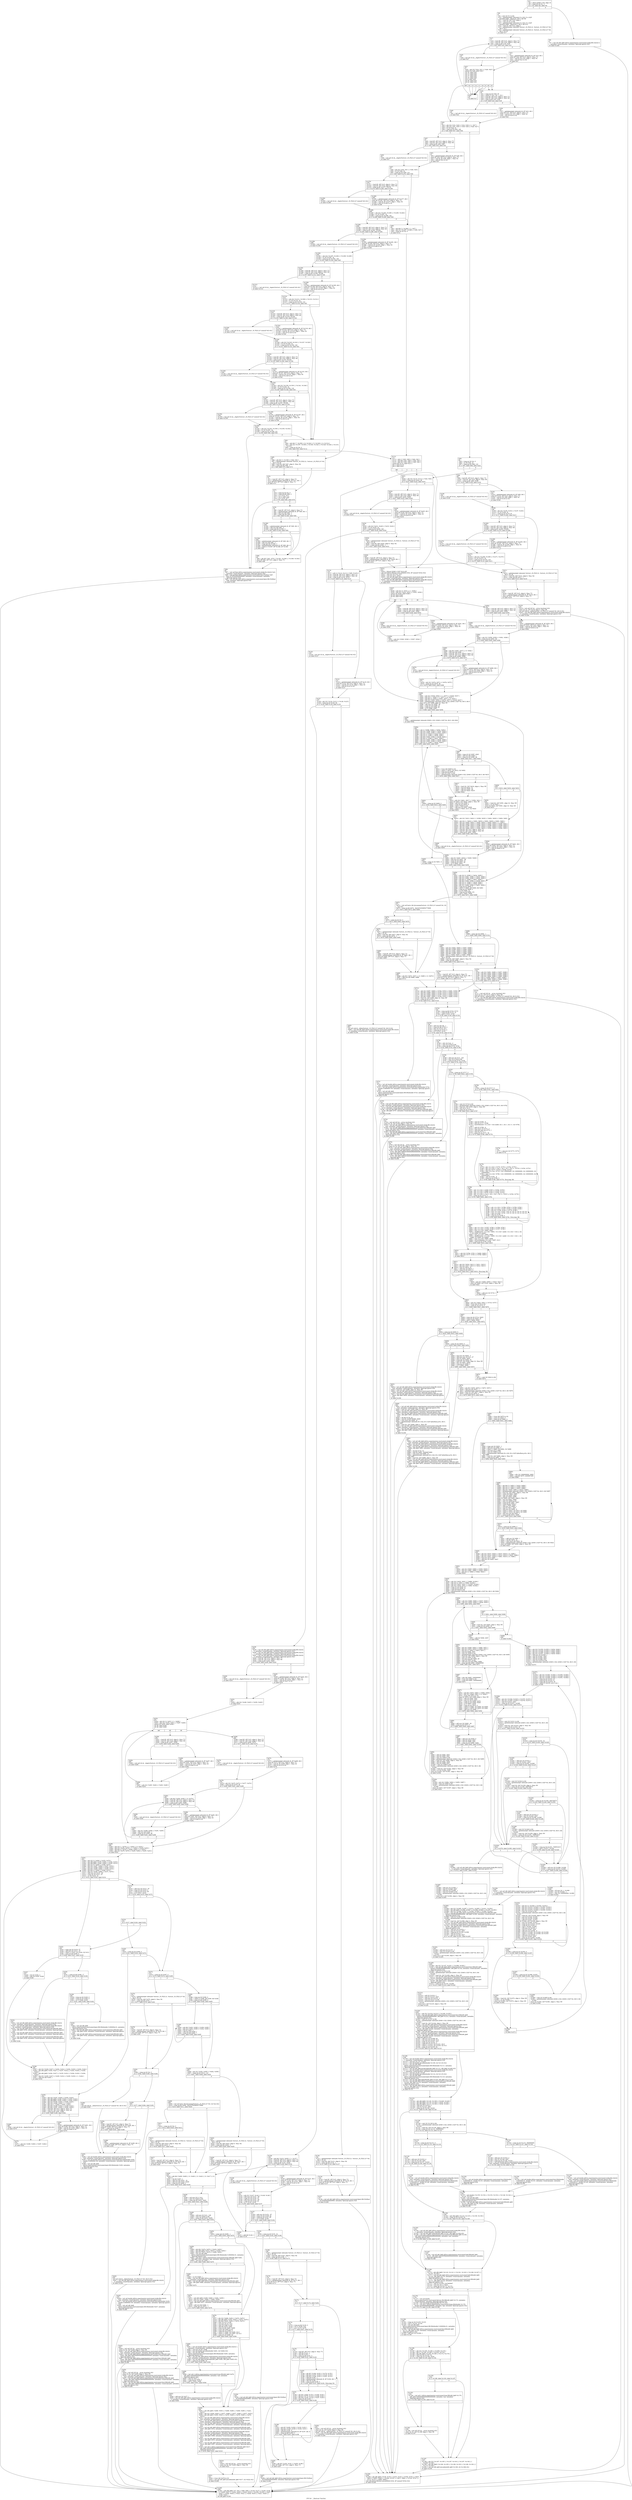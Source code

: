 digraph "CFG for '__floatscan' function" {
	label="CFG for '__floatscan' function";

	Node0x22abbf0 [shape=record,label="{%3:\l  %4 = alloca [2048 x i32], align 16\l  %5 = icmp ult i32 %1, 3\l  br i1 %5, label %8, label %6\l|{<s0>T|<s1>F}}"];
	Node0x22abbf0:s0 -> Node0x22aca00;
	Node0x22abbf0:s1 -> Node0x22abc70;
	Node0x22abc70 [shape=record,label="{%6:\l6:                                                \l  %7 = tail call x86_fp80 @llvm.experimental.constrained.sitofp.f80.i32(i32 0,\l... metadata !round.dynamic, metadata !fpexcept.ignore) #20\l  br label %1260\l}"];
	Node0x22abc70 -> Node0x22b2130;
	Node0x22aca00 [shape=record,label="{%8:\l8:                                                \l  %9 = sext i32 %1 to i64\l  %10 = getelementptr inbounds [3 x i32], [3 x i32]*\l... @switch.table.__floatscan, i64 0, i64 %9\l  %11 = load i32, i32* %10, align 4\l  %12 = sext i32 %1 to i64\l  %13 = getelementptr inbounds [3 x i32], [3 x i32]*\l... @switch.table.__floatscan.2, i64 0, i64 %12\l  %14 = load i32, i32* %13, align 4\l  %15 = getelementptr inbounds %struct._IO_FILE.21, %struct._IO_FILE.21* %0,\l... i64 0, i32 1\l  %16 = getelementptr inbounds %struct._IO_FILE.21, %struct._IO_FILE.21* %0,\l... i64 0, i32 25\l  br label %17\l}"];
	Node0x22aca00 -> Node0x22aca50;
	Node0x22aca50 [shape=record,label="{%17:\l17:                                               \l  %18 = load i8*, i8** %15, align 8, !tbaa !73\l  %19 = load i8*, i8** %16, align 8, !tbaa !80\l  %20 = icmp eq i8* %18, %19\l  br i1 %20, label %25, label %21\l|{<s0>T|<s1>F}}"];
	Node0x22aca50:s0 -> Node0x22acaf0;
	Node0x22aca50:s1 -> Node0x22acaa0;
	Node0x22acaa0 [shape=record,label="{%21:\l21:                                               \l  %22 = getelementptr inbounds i8, i8* %18, i64 1\l  store i8* %22, i8** %15, align 8, !tbaa !73\l  %23 = load i8, i8* %18, align 1, !tbaa !81\l  %24 = zext i8 %23 to i32\l  br label %27\l}"];
	Node0x22acaa0 -> Node0x22acb40;
	Node0x22acaf0 [shape=record,label="{%25:\l25:                                               \l  %26 = tail call i32 @__shgetc(%struct._IO_FILE.21* nonnull %0) #21\l  br label %27\l}"];
	Node0x22acaf0 -> Node0x22acb40;
	Node0x22acb40 [shape=record,label="{%27:\l27:                                               \l  %28 = phi i32 [ %24, %21 ], [ %26, %25 ]\l  switch i32 %28, label %42 [\l    i32 32, label %29\l    i32 13, label %29\l    i32 12, label %29\l    i32 11, label %29\l    i32 10, label %29\l    i32 9, label %29\l    i32 45, label %30\l    i32 43, label %30\l  ]\l|{<s0>def|<s1>32|<s2>13|<s3>12|<s4>11|<s5>10|<s6>9|<s7>45|<s8>43}}"];
	Node0x22acb40:s0 -> Node0x22accd0;
	Node0x22acb40:s1 -> Node0x22acb90;
	Node0x22acb40:s2 -> Node0x22acb90;
	Node0x22acb40:s3 -> Node0x22acb90;
	Node0x22acb40:s4 -> Node0x22acb90;
	Node0x22acb40:s5 -> Node0x22acb90;
	Node0x22acb40:s6 -> Node0x22acb90;
	Node0x22acb40:s7 -> Node0x22acbe0;
	Node0x22acb40:s8 -> Node0x22acbe0;
	Node0x22acb90 [shape=record,label="{%29:\l29:                                               \l  br label %17\l}"];
	Node0x22acb90 -> Node0x22aca50;
	Node0x22acbe0 [shape=record,label="{%30:\l30:                                               \l  %31 = icmp eq i32 %28, 45\l  %32 = select i1 %31, i32 -1, i32 1\l  %33 = load i8*, i8** %15, align 8, !tbaa !73\l  %34 = load i8*, i8** %16, align 8, !tbaa !80\l  %35 = icmp eq i8* %33, %34\l  br i1 %35, label %40, label %36\l|{<s0>T|<s1>F}}"];
	Node0x22acbe0:s0 -> Node0x22acc80;
	Node0x22acbe0:s1 -> Node0x22acc30;
	Node0x22acc30 [shape=record,label="{%36:\l36:                                               \l  %37 = getelementptr inbounds i8, i8* %33, i64 1\l  store i8* %37, i8** %15, align 8, !tbaa !73\l  %38 = load i8, i8* %33, align 1, !tbaa !81\l  %39 = zext i8 %38 to i32\l  br label %42\l}"];
	Node0x22acc30 -> Node0x22accd0;
	Node0x22acc80 [shape=record,label="{%40:\l40:                                               \l  %41 = tail call i32 @__shgetc(%struct._IO_FILE.21* nonnull %0) #21\l  br label %42\l}"];
	Node0x22acc80 -> Node0x22accd0;
	Node0x22accd0 [shape=record,label="{%42:\l42:                                               \l  %43 = phi i32 [ %32, %40 ], [ %32, %36 ], [ 1, %27 ]\l  %44 = phi i32 [ %41, %40 ], [ %39, %36 ], [ %28, %27 ]\l  %45 = or i32 %44, 32\l  %46 = icmp eq i32 %45, 105\l  br i1 %46, label %47, label %94\l|{<s0>T|<s1>F}}"];
	Node0x22accd0:s0 -> Node0x22acd20;
	Node0x22accd0:s1 -> Node0x22ad0e0;
	Node0x22acd20 [shape=record,label="{%47:\l47:                                               \l  %48 = load i8*, i8** %15, align 8, !tbaa !73\l  %49 = load i8*, i8** %16, align 8, !tbaa !80\l  %50 = icmp eq i8* %48, %49\l  br i1 %50, label %55, label %51\l|{<s0>T|<s1>F}}"];
	Node0x22acd20:s0 -> Node0x22acdc0;
	Node0x22acd20:s1 -> Node0x22acd70;
	Node0x22acd70 [shape=record,label="{%51:\l51:                                               \l  %52 = getelementptr inbounds i8, i8* %48, i64 1\l  store i8* %52, i8** %15, align 8, !tbaa !73\l  %53 = load i8, i8* %48, align 1, !tbaa !81\l  %54 = zext i8 %53 to i32\l  br label %57\l}"];
	Node0x22acd70 -> Node0x22ace10;
	Node0x22acdc0 [shape=record,label="{%55:\l55:                                               \l  %56 = tail call i32 @__shgetc(%struct._IO_FILE.21* nonnull %0) #21\l  br label %57\l}"];
	Node0x22acdc0 -> Node0x22ace10;
	Node0x22ace10 [shape=record,label="{%57:\l57:                                               \l  %58 = phi i32 [ %54, %51 ], [ %56, %55 ]\l  %59 = or i32 %58, 32\l  %60 = icmp eq i32 %59, 110\l  br i1 %60, label %1276, label %90\l|{<s0>T|<s1>F}}"];
	Node0x22ace10:s0 -> Node0x22b22c0;
	Node0x22ace10:s1 -> Node0x22ad090;
	Node0x22ace60 [shape=record,label="{%61:\l61:                                               \l  %62 = phi i64 [ 7, %1356 ], [ 6, %1342 ], [ 5, %1328 ], [ 4, %1314 ]\l  %63 = phi i32 [ %1357, %1356 ], [ %1343, %1342 ], [ %1329, %1328 ], [ %1315,\l... %1314 ]\l  %64 = icmp ne i32 %2, 0\l  br i1 %64, label %65, label %112\l|{<s0>T|<s1>F}}"];
	Node0x22ace60:s0 -> Node0x22aceb0;
	Node0x22ace60:s1 -> Node0x22ad270;
	Node0x22aceb0 [shape=record,label="{%65:\l65:                                               \l  %66 = phi i64 [ 3, %1300 ], [ %62, %61 ]\l  %67 = getelementptr inbounds %struct._IO_FILE.21, %struct._IO_FILE.21* %0,\l... i64 0, i32 26\l  %68 = load i64, i64* %67, align 8, !tbaa !82\l  %69 = icmp sgt i64 %68, -1\l  br i1 %69, label %70, label %73\l|{<s0>T|<s1>F}}"];
	Node0x22aceb0:s0 -> Node0x22acf00;
	Node0x22aceb0:s1 -> Node0x22acf50;
	Node0x22acf00 [shape=record,label="{%70:\l70:                                               \l  %71 = load i8*, i8** %15, align 8, !tbaa !73\l  %72 = getelementptr inbounds i8, i8* %71, i64 -1\l  store i8* %72, i8** %15, align 8, !tbaa !73\l  br label %73\l}"];
	Node0x22acf00 -> Node0x22acf50;
	Node0x22acf50 [shape=record,label="{%73:\l73:                                               \l  %74 = icmp eq i32 %2, 0\l  %75 = icmp ult i64 %66, 4\l  %76 = or i1 %75, %74\l  %77 = xor i1 %69, true\l  %78 = or i1 %76, %77\l  br i1 %78, label %86, label %79\l|{<s0>T|<s1>F}}"];
	Node0x22acf50:s0 -> Node0x22ad040;
	Node0x22acf50:s1 -> Node0x22acfa0;
	Node0x22acfa0 [shape=record,label="{%79:\l79:                                               \l  %80 = load i8*, i8** %15, align 8, !tbaa !73\l  %81 = getelementptr inbounds i8, i8* %80, i64 -1\l  %82 = add nsw i64 %66, -1\l  %83 = icmp ugt i64 %82, 3\l  br i1 %83, label %1360, label %84\l|{<s0>T|<s1>F}}"];
	Node0x22acfa0:s0 -> Node0x22b2a40;
	Node0x22acfa0:s1 -> Node0x22acff0;
	Node0x22acff0 [shape=record,label="{%84:\l84:                                               \l  %85 = phi i8* [ %81, %79 ], [ %1361, %1360 ], [ %1369, %1364 ]\l  store i8* %85, i8** %15, align 8, !tbaa !73\l  br label %86\l}"];
	Node0x22acff0 -> Node0x22ad040;
	Node0x22ad040 [shape=record,label="{%86:\l86:                                               \l  %87 = tail call float @llvm.experimental.constrained.sitofp.f32.i32(i32 %43,\l... metadata !round.dynamic, metadata !fpexcept.ignore) #20\l  %88 = tail call float @llvm.experimental.constrained.fmul.f32(float %87,\l... float 0x7FF0000000000000, metadata !round.dynamic, metadata\l... !fpexcept.ignore) #20\l  %89 = tail call x86_fp80 @llvm.experimental.constrained.fpext.f80.f32(float\l... %88, metadata !fpexcept.ignore) #20\l  br label %1260\l}"];
	Node0x22ad040 -> Node0x22b2130;
	Node0x22ad090 [shape=record,label="{%90:\l90:                                               \l  %91 = phi i64 [ 2, %1286 ], [ 1, %57 ]\l  %92 = phi i32 [ %1287, %1286 ], [ %58, %57 ]\l  %93 = icmp ne i32 %2, 0\l  br label %112\l}"];
	Node0x22ad090 -> Node0x22ad270;
	Node0x22ad0e0 [shape=record,label="{%94:\l94:                                               \l  %95 = icmp ne i32 %2, 0\l  %96 = or i32 %44, 32\l  %97 = icmp eq i32 %96, 110\l  br i1 %97, label %98, label %221\l|{<s0>T|<s1>F}}"];
	Node0x22ad0e0:s0 -> Node0x22ad130;
	Node0x22ad0e0:s1 -> Node0x22adbd0;
	Node0x22ad130 [shape=record,label="{%98:\l98:                                               \l  %99 = load i8*, i8** %15, align 8, !tbaa !73\l  %100 = load i8*, i8** %16, align 8, !tbaa !80\l  %101 = icmp eq i8* %99, %100\l  br i1 %101, label %106, label %102\l|{<s0>T|<s1>F}}"];
	Node0x22ad130:s0 -> Node0x22ad1d0;
	Node0x22ad130:s1 -> Node0x22ad180;
	Node0x22ad180 [shape=record,label="{%102:\l102:                                              \l  %103 = getelementptr inbounds i8, i8* %99, i64 1\l  store i8* %103, i8** %15, align 8, !tbaa !73\l  %104 = load i8, i8* %99, align 1, !tbaa !81\l  %105 = zext i8 %104 to i32\l  br label %108\l}"];
	Node0x22ad180 -> Node0x22ad220;
	Node0x22ad1d0 [shape=record,label="{%106:\l106:                                              \l  %107 = tail call i32 @__shgetc(%struct._IO_FILE.21* nonnull %0) #21\l  br label %108\l}"];
	Node0x22ad1d0 -> Node0x22ad220;
	Node0x22ad220 [shape=record,label="{%108:\l108:                                              \l  %109 = phi i32 [ %105, %102 ], [ %107, %106 ]\l  %110 = or i32 %109, 32\l  %111 = icmp eq i32 %110, 97\l  br i1 %111, label %1262, label %211\l|{<s0>T|<s1>F}}"];
	Node0x22ad220:s0 -> Node0x22b2180;
	Node0x22ad220:s1 -> Node0x22adae0;
	Node0x22ad270 [shape=record,label="{%112:\l112:                                              \l  %113 = phi i1 [ %93, %90 ], [ %64, %61 ]\l  %114 = phi i64 [ %91, %90 ], [ %62, %61 ]\l  %115 = phi i32 [ %92, %90 ], [ %63, %61 ]\l  switch i64 %114, label %211 [\l    i64 3, label %116\l    i64 0, label %221\l  ]\l|{<s0>def|<s1>3|<s2>0}}"];
	Node0x22ad270:s0 -> Node0x22adae0;
	Node0x22ad270:s1 -> Node0x22ad2c0;
	Node0x22ad270:s2 -> Node0x22adbd0;
	Node0x22ad2c0 [shape=record,label="{%116:\l116:                                              \l  %117 = phi i1 [ %113, %112 ], [ %95, %1272 ]\l  %118 = load i8*, i8** %15, align 8, !tbaa !73\l  %119 = load i8*, i8** %16, align 8, !tbaa !80\l  %120 = icmp eq i8* %118, %119\l  br i1 %120, label %125, label %121\l|{<s0>T|<s1>F}}"];
	Node0x22ad2c0:s0 -> Node0x22ad360;
	Node0x22ad2c0:s1 -> Node0x22ad310;
	Node0x22ad310 [shape=record,label="{%121:\l121:                                              \l  %122 = getelementptr inbounds i8, i8* %118, i64 1\l  store i8* %122, i8** %15, align 8, !tbaa !73\l  %123 = load i8, i8* %118, align 1, !tbaa !81\l  %124 = zext i8 %123 to i32\l  br label %127\l}"];
	Node0x22ad310 -> Node0x22ad3b0;
	Node0x22ad360 [shape=record,label="{%125:\l125:                                              \l  %126 = tail call i32 @__shgetc(%struct._IO_FILE.21* nonnull %0) #21\l  br label %127\l}"];
	Node0x22ad360 -> Node0x22ad3b0;
	Node0x22ad3b0 [shape=record,label="{%127:\l127:                                              \l  %128 = phi i32 [ %124, %121 ], [ %126, %125 ]\l  %129 = icmp eq i32 %128, 40\l  br i1 %129, label %139, label %130\l|{<s0>T|<s1>F}}"];
	Node0x22ad3b0:s0 -> Node0x22ad4f0;
	Node0x22ad3b0:s1 -> Node0x22ad400;
	Node0x22ad400 [shape=record,label="{%130:\l130:                                              \l  %131 = getelementptr inbounds %struct._IO_FILE.21, %struct._IO_FILE.21* %0,\l... i64 0, i32 26\l  %132 = load i64, i64* %131, align 8, !tbaa !82\l  %133 = icmp sgt i64 %132, -1\l  br i1 %133, label %134, label %137\l|{<s0>T|<s1>F}}"];
	Node0x22ad400:s0 -> Node0x22ad450;
	Node0x22ad400:s1 -> Node0x22ad4a0;
	Node0x22ad450 [shape=record,label="{%134:\l134:                                              \l  %135 = load i8*, i8** %15, align 8, !tbaa !73\l  %136 = getelementptr inbounds i8, i8* %135, i64 -1\l  store i8* %136, i8** %15, align 8, !tbaa !73\l  br label %137\l}"];
	Node0x22ad450 -> Node0x22ad4a0;
	Node0x22ad4a0 [shape=record,label="{%137:\l137:                                              \l  %138 = tail call x86_fp80 @llvm.experimental.constrained.fpext.f80.f32(float\l... 0x7FF8000000000000, metadata !fpexcept.ignore) #20\l  br label %1260\l}"];
	Node0x22ad4a0 -> Node0x22b2130;
	Node0x22ad4f0 [shape=record,label="{%139:\l139:                                              \l  %140 = phi i64 [ %210, %209 ], [ 1, %127 ]\l  %141 = load i8*, i8** %15, align 8, !tbaa !73\l  %142 = load i8*, i8** %16, align 8, !tbaa !80\l  %143 = icmp eq i8* %141, %142\l  br i1 %143, label %148, label %144\l|{<s0>T|<s1>F}}"];
	Node0x22ad4f0:s0 -> Node0x22ad590;
	Node0x22ad4f0:s1 -> Node0x22ad540;
	Node0x22ad540 [shape=record,label="{%144:\l144:                                              \l  %145 = getelementptr inbounds i8, i8* %141, i64 1\l  store i8* %145, i8** %15, align 8, !tbaa !73\l  %146 = load i8, i8* %141, align 1, !tbaa !81\l  %147 = zext i8 %146 to i32\l  br label %150\l}"];
	Node0x22ad540 -> Node0x22ad5e0;
	Node0x22ad590 [shape=record,label="{%148:\l148:                                              \l  %149 = tail call i32 @__shgetc(%struct._IO_FILE.21* nonnull %0) #21\l  br label %150\l}"];
	Node0x22ad590 -> Node0x22ad5e0;
	Node0x22ad5e0 [shape=record,label="{%150:\l150:                                              \l  %151 = phi i32 [ %147, %144 ], [ %149, %148 ]\l  %152 = add nsw i32 %151, -48\l  %153 = icmp ult i32 %152, 10\l  %154 = add nsw i32 %151, -65\l  %155 = icmp ult i32 %154, 26\l  %156 = or i1 %153, %155\l  br i1 %156, label %209, label %157\l|{<s0>T|<s1>F}}"];
	Node0x22ad5e0:s0 -> Node0x22ada90;
	Node0x22ad5e0:s1 -> Node0x22ad630;
	Node0x22ad630 [shape=record,label="{%157:\l157:                                              \l  %158 = add nsw i32 %151, -97\l  %159 = icmp ult i32 %158, 26\l  %160 = icmp eq i32 %151, 95\l  %161 = or i1 %160, %159\l  br i1 %161, label %209, label %162\l|{<s0>T|<s1>F}}"];
	Node0x22ad630:s0 -> Node0x22ada90;
	Node0x22ad630:s1 -> Node0x22ad680;
	Node0x22ad680 [shape=record,label="{%162:\l162:                                              \l  %163 = icmp eq i32 %151, 41\l  br i1 %163, label %164, label %166\l|{<s0>T|<s1>F}}"];
	Node0x22ad680:s0 -> Node0x22ad6d0;
	Node0x22ad680:s1 -> Node0x22ad720;
	Node0x22ad6d0 [shape=record,label="{%164:\l164:                                              \l  %165 = tail call x86_fp80 @llvm.experimental.constrained.fpext.f80.f32(float\l... 0x7FF8000000000000, metadata !fpexcept.ignore) #20\l  br label %1260\l}"];
	Node0x22ad6d0 -> Node0x22b2130;
	Node0x22ad720 [shape=record,label="{%166:\l166:                                              \l  %167 = getelementptr inbounds %struct._IO_FILE.21, %struct._IO_FILE.21* %0,\l... i64 0, i32 26\l  %168 = load i64, i64* %167, align 8, !tbaa !82\l  %169 = icmp sgt i64 %168, -1\l  br i1 %169, label %170, label %173\l|{<s0>T|<s1>F}}"];
	Node0x22ad720:s0 -> Node0x22ad770;
	Node0x22ad720:s1 -> Node0x22ad7c0;
	Node0x22ad770 [shape=record,label="{%170:\l170:                                              \l  %171 = load i8*, i8** %15, align 8, !tbaa !73\l  %172 = getelementptr inbounds i8, i8* %171, i64 -1\l  store i8* %172, i8** %15, align 8, !tbaa !73\l  br label %173\l}"];
	Node0x22ad770 -> Node0x22ad7c0;
	Node0x22ad7c0 [shape=record,label="{%173:\l173:                                              \l  br i1 %117, label %174, label %202\l|{<s0>T|<s1>F}}"];
	Node0x22ad7c0:s0 -> Node0x22ad810;
	Node0x22ad7c0:s1 -> Node0x22ad9a0;
	Node0x22ad810 [shape=record,label="{%174:\l174:                                              \l  %175 = icmp eq i64 %140, 0\l  %176 = xor i1 %169, true\l  %177 = or i1 %175, %176\l  br i1 %177, label %207, label %178\l|{<s0>T|<s1>F}}"];
	Node0x22ad810:s0 -> Node0x22ada40;
	Node0x22ad810:s1 -> Node0x22ad860;
	Node0x22ad860 [shape=record,label="{%178:\l178:                                              \l  %179 = load i8*, i8** %15, align 8, !tbaa !73\l  %180 = add i64 %140, -1\l  %181 = and i64 %140, 7\l  %182 = icmp eq i64 %181, 0\l  br i1 %182, label %191, label %183\l|{<s0>T|<s1>F}}"];
	Node0x22ad860:s0 -> Node0x22ad900;
	Node0x22ad860:s1 -> Node0x22ad8b0;
	Node0x22ad8b0 [shape=record,label="{%183:\l183:                                              \l  %184 = phi i8* [ %188, %183 ], [ %179, %178 ]\l  %185 = phi i64 [ %187, %183 ], [ %140, %178 ]\l  %186 = phi i64 [ %189, %183 ], [ %181, %178 ]\l  %187 = add i64 %185, -1\l  %188 = getelementptr inbounds i8, i8* %184, i64 -1\l  %189 = add i64 %186, -1\l  %190 = icmp eq i64 %189, 0\l  br i1 %190, label %191, label %183, !llvm.loop !83\l|{<s0>T|<s1>F}}"];
	Node0x22ad8b0:s0 -> Node0x22ad900;
	Node0x22ad8b0:s1 -> Node0x22ad8b0;
	Node0x22ad900 [shape=record,label="{%191:\l191:                                              \l  %192 = phi i8* [ undef, %178 ], [ %188, %183 ]\l  %193 = phi i8* [ %179, %178 ], [ %188, %183 ]\l  %194 = phi i64 [ %140, %178 ], [ %187, %183 ]\l  %195 = icmp ult i64 %180, 7\l  br i1 %195, label %205, label %196\l|{<s0>T|<s1>F}}"];
	Node0x22ad900:s0 -> Node0x22ad9f0;
	Node0x22ad900:s1 -> Node0x22ad950;
	Node0x22ad950 [shape=record,label="{%196:\l196:                                              \l  %197 = phi i8* [ %200, %196 ], [ %193, %191 ]\l  %198 = phi i64 [ %199, %196 ], [ %194, %191 ]\l  %199 = add i64 %198, -8\l  %200 = getelementptr inbounds i8, i8* %197, i64 -8\l  %201 = icmp eq i64 %199, 0\l  br i1 %201, label %205, label %196\l|{<s0>T|<s1>F}}"];
	Node0x22ad950:s0 -> Node0x22ad9f0;
	Node0x22ad950:s1 -> Node0x22ad950;
	Node0x22ad9a0 [shape=record,label="{%202:\l202:                                              \l  %203 = tail call i32* @___errno_location() #21\l  store i32 22, i32* %203, align 4, !tbaa !85\l  tail call void @__shlim(%struct._IO_FILE.21* nonnull %0, i64 0) #21\l  %204 = tail call x86_fp80 @llvm.experimental.constrained.sitofp.f80.i32(i32\l... 0, metadata !round.dynamic, metadata !fpexcept.ignore) #20\l  br label %1260\l}"];
	Node0x22ad9a0 -> Node0x22b2130;
	Node0x22ad9f0 [shape=record,label="{%205:\l205:                                              \l  %206 = phi i8* [ %192, %191 ], [ %200, %196 ]\l  store i8* %206, i8** %15, align 8, !tbaa !73\l  br label %207\l}"];
	Node0x22ad9f0 -> Node0x22ada40;
	Node0x22ada40 [shape=record,label="{%207:\l207:                                              \l  %208 = tail call x86_fp80 @llvm.experimental.constrained.fpext.f80.f32(float\l... 0x7FF8000000000000, metadata !fpexcept.ignore) #20\l  br label %1260\l}"];
	Node0x22ada40 -> Node0x22b2130;
	Node0x22ada90 [shape=record,label="{%209:\l209:                                              \l  %210 = add i64 %140, 1\l  br label %139\l}"];
	Node0x22ada90 -> Node0x22ad4f0;
	Node0x22adae0 [shape=record,label="{%211:\l211:                                              \l  %212 = getelementptr inbounds %struct._IO_FILE.21, %struct._IO_FILE.21* %0,\l... i64 0, i32 26\l  %213 = load i64, i64* %212, align 8, !tbaa !82\l  %214 = icmp sgt i64 %213, -1\l  br i1 %214, label %215, label %218\l|{<s0>T|<s1>F}}"];
	Node0x22adae0:s0 -> Node0x22adb30;
	Node0x22adae0:s1 -> Node0x22adb80;
	Node0x22adb30 [shape=record,label="{%215:\l215:                                              \l  %216 = load i8*, i8** %15, align 8, !tbaa !73\l  %217 = getelementptr inbounds i8, i8* %216, i64 -1\l  store i8* %217, i8** %15, align 8, !tbaa !73\l  br label %218\l}"];
	Node0x22adb30 -> Node0x22adb80;
	Node0x22adb80 [shape=record,label="{%218:\l218:                                              \l  %219 = tail call i32* @___errno_location() #21\l  store i32 22, i32* %219, align 4, !tbaa !85\l  tail call void @__shlim(%struct._IO_FILE.21* nonnull %0, i64 0) #21\l  %220 = tail call x86_fp80 @llvm.experimental.constrained.sitofp.f80.i32(i32\l... 0, metadata !round.dynamic, metadata !fpexcept.ignore) #20\l  br label %1260\l}"];
	Node0x22adb80 -> Node0x22b2130;
	Node0x22adbd0 [shape=record,label="{%221:\l221:                                              \l  %222 = phi i32 [ %115, %112 ], [ %44, %94 ]\l  %223 = icmp eq i32 %222, 48\l  br i1 %223, label %224, label %531\l|{<s0>T|<s1>F}}"];
	Node0x22adbd0:s0 -> Node0x22adc20;
	Node0x22adbd0:s1 -> Node0x22af390;
	Node0x22adc20 [shape=record,label="{%224:\l224:                                              \l  %225 = load i8*, i8** %15, align 8, !tbaa !73\l  %226 = load i8*, i8** %16, align 8, !tbaa !80\l  %227 = icmp eq i8* %225, %226\l  br i1 %227, label %232, label %228\l|{<s0>T|<s1>F}}"];
	Node0x22adc20:s0 -> Node0x22adcc0;
	Node0x22adc20:s1 -> Node0x22adc70;
	Node0x22adc70 [shape=record,label="{%228:\l228:                                              \l  %229 = getelementptr inbounds i8, i8* %225, i64 1\l  store i8* %229, i8** %15, align 8, !tbaa !73\l  %230 = load i8, i8* %225, align 1, !tbaa !81\l  %231 = zext i8 %230 to i32\l  br label %234\l}"];
	Node0x22adc70 -> Node0x22add10;
	Node0x22adcc0 [shape=record,label="{%232:\l232:                                              \l  %233 = tail call i32 @__shgetc(%struct._IO_FILE.21* nonnull %0) #21\l  br label %234\l}"];
	Node0x22adcc0 -> Node0x22add10;
	Node0x22add10 [shape=record,label="{%234:\l234:                                              \l  %235 = phi i32 [ %231, %228 ], [ %233, %232 ]\l  %236 = or i32 %235, 32\l  %237 = icmp eq i32 %236, 120\l  br i1 %237, label %238, label %524\l|{<s0>T|<s1>F}}"];
	Node0x22add10:s0 -> Node0x22add60;
	Node0x22add10:s1 -> Node0x22af2f0;
	Node0x22add60 [shape=record,label="{%238:\l238:                                              \l  %239 = tail call x86_fp80 @llvm.experimental.constrained.sitofp.f80.i32(i32\l... 0, metadata !round.dynamic, metadata !fpexcept.ignore) #22\l  %240 = tail call x86_fp80 @llvm.experimental.constrained.sitofp.f80.i32(i32\l... 1, metadata !round.dynamic, metadata !fpexcept.ignore) #22\l  %241 = tail call x86_fp80 @llvm.experimental.constrained.sitofp.f80.i32(i32\l... 0, metadata !round.dynamic, metadata !fpexcept.ignore) #22\l  %242 = load i8*, i8** %15, align 8, !tbaa !73\l  %243 = load i8*, i8** %16, align 8, !tbaa !80\l  %244 = icmp eq i8* %242, %243\l  br i1 %244, label %249, label %245\l|{<s0>T|<s1>F}}"];
	Node0x22add60:s0 -> Node0x22ade00;
	Node0x22add60:s1 -> Node0x22addb0;
	Node0x22addb0 [shape=record,label="{%245:\l245:                                              \l  %246 = getelementptr inbounds i8, i8* %242, i64 1\l  store i8* %246, i8** %15, align 8, !tbaa !73\l  %247 = load i8, i8* %242, align 1, !tbaa !81\l  %248 = zext i8 %247 to i32\l  br label %251\l}"];
	Node0x22addb0 -> Node0x22ade50;
	Node0x22ade00 [shape=record,label="{%249:\l249:                                              \l  %250 = tail call i32 @__shgetc(%struct._IO_FILE.21* nonnull %0) #21\l  br label %251\l}"];
	Node0x22ade00 -> Node0x22ade50;
	Node0x22ade50 [shape=record,label="{%251:\l251:                                              \l  %252 = phi i32 [ %248, %245 ], [ %250, %249 ]\l  br label %253\l}"];
	Node0x22ade50 -> Node0x22adea0;
	Node0x22adea0 [shape=record,label="{%253:\l253:                                              \l  %254 = phi i32 [ 0, %251 ], [ 1, %266 ]\l  %255 = phi i32 [ %252, %251 ], [ %267, %266 ]\l  switch i32 %255, label %296 [\l    i32 48, label %256\l    i32 46, label %268\l  ]\l|{<s0>def|<s1>48|<s2>46}}"];
	Node0x22adea0:s0 -> Node0x22ae2b0;
	Node0x22adea0:s1 -> Node0x22adef0;
	Node0x22adea0:s2 -> Node0x22ae030;
	Node0x22adef0 [shape=record,label="{%256:\l256:                                              \l  %257 = load i8*, i8** %15, align 8, !tbaa !73\l  %258 = load i8*, i8** %16, align 8, !tbaa !80\l  %259 = icmp eq i8* %257, %258\l  br i1 %259, label %264, label %260\l|{<s0>T|<s1>F}}"];
	Node0x22adef0:s0 -> Node0x22adf90;
	Node0x22adef0:s1 -> Node0x22adf40;
	Node0x22adf40 [shape=record,label="{%260:\l260:                                              \l  %261 = getelementptr inbounds i8, i8* %257, i64 1\l  store i8* %261, i8** %15, align 8, !tbaa !73\l  %262 = load i8, i8* %257, align 1, !tbaa !81\l  %263 = zext i8 %262 to i32\l  br label %266\l}"];
	Node0x22adf40 -> Node0x22adfe0;
	Node0x22adf90 [shape=record,label="{%264:\l264:                                              \l  %265 = tail call i32 @__shgetc(%struct._IO_FILE.21* nonnull %0) #21\l  br label %266\l}"];
	Node0x22adf90 -> Node0x22adfe0;
	Node0x22adfe0 [shape=record,label="{%266:\l266:                                              \l  %267 = phi i32 [ %265, %264 ], [ %263, %260 ]\l  br label %253\l}"];
	Node0x22adfe0 -> Node0x22adea0;
	Node0x22ae030 [shape=record,label="{%268:\l268:                                              \l  %269 = load i8*, i8** %15, align 8, !tbaa !73\l  %270 = load i8*, i8** %16, align 8, !tbaa !80\l  %271 = icmp eq i8* %269, %270\l  br i1 %271, label %276, label %272\l|{<s0>T|<s1>F}}"];
	Node0x22ae030:s0 -> Node0x22ae0d0;
	Node0x22ae030:s1 -> Node0x22ae080;
	Node0x22ae080 [shape=record,label="{%272:\l272:                                              \l  %273 = getelementptr inbounds i8, i8* %269, i64 1\l  store i8* %273, i8** %15, align 8, !tbaa !73\l  %274 = load i8, i8* %269, align 1, !tbaa !81\l  %275 = zext i8 %274 to i32\l  br label %278\l}"];
	Node0x22ae080 -> Node0x22ae120;
	Node0x22ae0d0 [shape=record,label="{%276:\l276:                                              \l  %277 = tail call i32 @__shgetc(%struct._IO_FILE.21* nonnull %0) #21\l  br label %278\l}"];
	Node0x22ae0d0 -> Node0x22ae120;
	Node0x22ae120 [shape=record,label="{%278:\l278:                                              \l  %279 = phi i32 [ %275, %272 ], [ %277, %276 ]\l  %280 = icmp eq i32 %279, 48\l  br i1 %280, label %281, label %296\l|{<s0>T|<s1>F}}"];
	Node0x22ae120:s0 -> Node0x22ae170;
	Node0x22ae120:s1 -> Node0x22ae2b0;
	Node0x22ae170 [shape=record,label="{%281:\l281:                                              \l  %282 = phi i64 [ %294, %292 ], [ 0, %278 ]\l  %283 = load i8*, i8** %15, align 8, !tbaa !73\l  %284 = load i8*, i8** %16, align 8, !tbaa !80\l  %285 = icmp eq i8* %283, %284\l  br i1 %285, label %290, label %286\l|{<s0>T|<s1>F}}"];
	Node0x22ae170:s0 -> Node0x22ae210;
	Node0x22ae170:s1 -> Node0x22ae1c0;
	Node0x22ae1c0 [shape=record,label="{%286:\l286:                                              \l  %287 = getelementptr inbounds i8, i8* %283, i64 1\l  store i8* %287, i8** %15, align 8, !tbaa !73\l  %288 = load i8, i8* %283, align 1, !tbaa !81\l  %289 = zext i8 %288 to i32\l  br label %292\l}"];
	Node0x22ae1c0 -> Node0x22ae260;
	Node0x22ae210 [shape=record,label="{%290:\l290:                                              \l  %291 = tail call i32 @__shgetc(%struct._IO_FILE.21* nonnull %0) #21\l  br label %292\l}"];
	Node0x22ae210 -> Node0x22ae260;
	Node0x22ae260 [shape=record,label="{%292:\l292:                                              \l  %293 = phi i32 [ %289, %286 ], [ %291, %290 ]\l  %294 = add nsw i64 %282, -1\l  %295 = icmp eq i32 %293, 48\l  br i1 %295, label %281, label %296\l|{<s0>T|<s1>F}}"];
	Node0x22ae260:s0 -> Node0x22ae170;
	Node0x22ae260:s1 -> Node0x22ae2b0;
	Node0x22ae2b0 [shape=record,label="{%296:\l296:                                              \l  %297 = phi i32 [ 1, %278 ], [ 1, %292 ], [ 0, %253 ]\l  %298 = phi i32 [ %254, %278 ], [ 1, %292 ], [ %254, %253 ]\l  %299 = phi i64 [ 0, %278 ], [ %294, %292 ], [ 0, %253 ]\l  %300 = phi i32 [ %279, %278 ], [ %293, %292 ], [ %255, %253 ]\l  br label %301\l}"];
	Node0x22ae2b0 -> Node0x22ae300;
	Node0x22ae300 [shape=record,label="{%301:\l301:                                              \l  %302 = phi i32 [ 0, %296 ], [ %353, %370 ]\l  %303 = phi x86_fp80 [ %239, %296 ], [ %354, %370 ]\l  %304 = phi x86_fp80 [ %240, %296 ], [ %355, %370 ]\l  %305 = phi i32 [ 0, %296 ], [ %356, %370 ]\l  %306 = phi i32 [ %297, %296 ], [ %357, %370 ]\l  %307 = phi i32 [ %298, %296 ], [ %358, %370 ]\l  %308 = phi i64 [ %299, %296 ], [ %359, %370 ]\l  %309 = phi i64 [ 0, %296 ], [ %360, %370 ]\l  %310 = phi i32 [ %300, %296 ], [ %371, %370 ]\l  %311 = add nsw i32 %310, -48\l  %312 = icmp ult i32 %311, 10\l  %313 = or i32 %310, 32\l  br i1 %312, label %322, label %314\l|{<s0>T|<s1>F}}"];
	Node0x22ae300:s0 -> Node0x22ae440;
	Node0x22ae300:s1 -> Node0x22ae350;
	Node0x22ae350 [shape=record,label="{%314:\l314:                                              \l  %315 = add nsw i32 %313, -97\l  %316 = icmp ult i32 %315, 6\l  %317 = icmp eq i32 %310, 46\l  %318 = or i1 %317, %316\l  br i1 %318, label %319, label %372\l|{<s0>T|<s1>F}}"];
	Node0x22ae350:s0 -> Node0x22ae3a0;
	Node0x22ae350:s1 -> Node0x22ae7b0;
	Node0x22ae3a0 [shape=record,label="{%319:\l319:                                              \l  br i1 %317, label %320, label %322\l|{<s0>T|<s1>F}}"];
	Node0x22ae3a0:s0 -> Node0x22ae3f0;
	Node0x22ae3a0:s1 -> Node0x22ae440;
	Node0x22ae3f0 [shape=record,label="{%320:\l320:                                              \l  %321 = icmp eq i32 %306, 0\l  br i1 %321, label %352, label %372\l|{<s0>T|<s1>F}}"];
	Node0x22ae3f0:s0 -> Node0x22ae670;
	Node0x22ae3f0:s1 -> Node0x22ae7b0;
	Node0x22ae440 [shape=record,label="{%322:\l322:                                              \l  %323 = icmp sgt i32 %310, 57\l  %324 = add nsw i32 %313, -87\l  %325 = select i1 %323, i32 %324, i32 %311\l  %326 = icmp slt i64 %309, 8\l  br i1 %326, label %327, label %330\l|{<s0>T|<s1>F}}"];
	Node0x22ae440:s0 -> Node0x22ae490;
	Node0x22ae440:s1 -> Node0x22ae4e0;
	Node0x22ae490 [shape=record,label="{%327:\l327:                                              \l  %328 = shl i32 %302, 4\l  %329 = add i32 %325, %328\l  br label %346\l}"];
	Node0x22ae490 -> Node0x22ae620;
	Node0x22ae4e0 [shape=record,label="{%330:\l330:                                              \l  %331 = icmp slt i64 %309, 17\l  br i1 %331, label %332, label %338\l|{<s0>T|<s1>F}}"];
	Node0x22ae4e0:s0 -> Node0x22ae530;
	Node0x22ae4e0:s1 -> Node0x22ae580;
	Node0x22ae530 [shape=record,label="{%332:\l332:                                              \l  %333 = tail call x86_fp80 @llvm.experimental.constrained.sitofp.f80.i32(i32\l... %325, metadata !round.dynamic, metadata !fpexcept.ignore) #22\l  %334 = tail call x86_fp80 @llvm.experimental.constrained.sitofp.f80.i32(i32\l... 16, metadata !round.dynamic, metadata !fpexcept.ignore) #22\l  %335 = tail call x86_fp80 @llvm.experimental.constrained.fdiv.f80(x86_fp80\l... %304, x86_fp80 %334, metadata !round.dynamic, metadata !fpexcept.ignore)\l... #22\l  %336 = tail call x86_fp80 @llvm.experimental.constrained.fmul.f80(x86_fp80\l... %333, x86_fp80 %335, metadata !round.dynamic, metadata !fpexcept.ignore)\l... #22\l  %337 = tail call x86_fp80 @llvm.experimental.constrained.fadd.f80(x86_fp80\l... %303, x86_fp80 %336, metadata !round.dynamic, metadata !fpexcept.ignore)\l... #22\l  br label %346\l}"];
	Node0x22ae530 -> Node0x22ae620;
	Node0x22ae580 [shape=record,label="{%338:\l338:                                              \l  %339 = icmp eq i32 %325, 0\l  %340 = icmp ne i32 %305, 0\l  %341 = or i1 %340, %339\l  br i1 %341, label %346, label %342\l|{<s0>T|<s1>F}}"];
	Node0x22ae580:s0 -> Node0x22ae620;
	Node0x22ae580:s1 -> Node0x22ae5d0;
	Node0x22ae5d0 [shape=record,label="{%342:\l342:                                              \l  %343 = tail call x86_fp80\l... @llvm.experimental.constrained.fpext.f80.f64(double 5.000000e-01, metadata\l... !fpexcept.ignore) #22\l  %344 = tail call x86_fp80 @llvm.experimental.constrained.fmul.f80(x86_fp80\l... %343, x86_fp80 %304, metadata !round.dynamic, metadata !fpexcept.ignore)\l... #22\l  %345 = tail call x86_fp80 @llvm.experimental.constrained.fadd.f80(x86_fp80\l... %303, x86_fp80 %344, metadata !round.dynamic, metadata !fpexcept.ignore)\l... #22\l  br label %346\l}"];
	Node0x22ae5d0 -> Node0x22ae620;
	Node0x22ae620 [shape=record,label="{%346:\l346:                                              \l  %347 = phi i32 [ %329, %327 ], [ %302, %332 ], [ %302, %338 ], [ %302, %342 ]\l  %348 = phi x86_fp80 [ %303, %327 ], [ %337, %332 ], [ %303, %338 ], [ %345,\l... %342 ]\l  %349 = phi x86_fp80 [ %304, %327 ], [ %335, %332 ], [ %304, %338 ], [ %304,\l... %342 ]\l  %350 = phi i32 [ %305, %327 ], [ %305, %332 ], [ %305, %338 ], [ 1, %342 ]\l  %351 = add nsw i64 %309, 1\l  br label %352\l}"];
	Node0x22ae620 -> Node0x22ae670;
	Node0x22ae670 [shape=record,label="{%352:\l352:                                              \l  %353 = phi i32 [ %347, %346 ], [ %302, %320 ]\l  %354 = phi x86_fp80 [ %348, %346 ], [ %303, %320 ]\l  %355 = phi x86_fp80 [ %349, %346 ], [ %304, %320 ]\l  %356 = phi i32 [ %350, %346 ], [ %305, %320 ]\l  %357 = phi i32 [ %306, %346 ], [ 1, %320 ]\l  %358 = phi i32 [ 1, %346 ], [ %307, %320 ]\l  %359 = phi i64 [ %308, %346 ], [ %309, %320 ]\l  %360 = phi i64 [ %351, %346 ], [ %309, %320 ]\l  %361 = load i8*, i8** %15, align 8, !tbaa !73\l  %362 = load i8*, i8** %16, align 8, !tbaa !80\l  %363 = icmp eq i8* %361, %362\l  br i1 %363, label %368, label %364\l|{<s0>T|<s1>F}}"];
	Node0x22ae670:s0 -> Node0x22ae710;
	Node0x22ae670:s1 -> Node0x22ae6c0;
	Node0x22ae6c0 [shape=record,label="{%364:\l364:                                              \l  %365 = getelementptr inbounds i8, i8* %361, i64 1\l  store i8* %365, i8** %15, align 8, !tbaa !73\l  %366 = load i8, i8* %361, align 1, !tbaa !81\l  %367 = zext i8 %366 to i32\l  br label %370\l}"];
	Node0x22ae6c0 -> Node0x22ae760;
	Node0x22ae710 [shape=record,label="{%368:\l368:                                              \l  %369 = tail call i32 @__shgetc(%struct._IO_FILE.21* nonnull %0) #21\l  br label %370\l}"];
	Node0x22ae710 -> Node0x22ae760;
	Node0x22ae760 [shape=record,label="{%370:\l370:                                              \l  %371 = phi i32 [ %369, %368 ], [ %367, %364 ]\l  br label %301\l}"];
	Node0x22ae760 -> Node0x22ae300;
	Node0x22ae7b0 [shape=record,label="{%372:\l372:                                              \l  %373 = icmp eq i32 %307, 0\l  br i1 %373, label %374, label %395\l|{<s0>T|<s1>F}}"];
	Node0x22ae7b0:s0 -> Node0x22ae800;
	Node0x22ae7b0:s1 -> Node0x22aea80;
	Node0x22ae800 [shape=record,label="{%374:\l374:                                              \l  %375 = getelementptr inbounds %struct._IO_FILE.21, %struct._IO_FILE.21* %0,\l... i64 0, i32 26\l  %376 = load i64, i64* %375, align 8, !tbaa !82\l  %377 = icmp sgt i64 %376, -1\l  br i1 %377, label %378, label %381\l|{<s0>T|<s1>F}}"];
	Node0x22ae800:s0 -> Node0x22ae850;
	Node0x22ae800:s1 -> Node0x22ae8a0;
	Node0x22ae850 [shape=record,label="{%378:\l378:                                              \l  %379 = load i8*, i8** %15, align 8, !tbaa !73\l  %380 = getelementptr inbounds i8, i8* %379, i64 -1\l  store i8* %380, i8** %15, align 8, !tbaa !73\l  br label %381\l}"];
	Node0x22ae850 -> Node0x22ae8a0;
	Node0x22ae8a0 [shape=record,label="{%381:\l381:                                              \l  %382 = icmp eq i32 %2, 0\l  br i1 %382, label %390, label %383\l|{<s0>T|<s1>F}}"];
	Node0x22ae8a0:s0 -> Node0x22ae9e0;
	Node0x22ae8a0:s1 -> Node0x22ae8f0;
	Node0x22ae8f0 [shape=record,label="{%383:\l383:                                              \l  br i1 %377, label %384, label %391\l|{<s0>T|<s1>F}}"];
	Node0x22ae8f0:s0 -> Node0x22ae940;
	Node0x22ae8f0:s1 -> Node0x22aea30;
	Node0x22ae940 [shape=record,label="{%384:\l384:                                              \l  %385 = load i8*, i8** %15, align 8, !tbaa !73\l  %386 = getelementptr inbounds i8, i8* %385, i64 -1\l  store i8* %386, i8** %15, align 8, !tbaa !73\l  %387 = icmp eq i32 %306, 0\l  br i1 %387, label %391, label %388\l|{<s0>T|<s1>F}}"];
	Node0x22ae940:s0 -> Node0x22aea30;
	Node0x22ae940:s1 -> Node0x22ae990;
	Node0x22ae990 [shape=record,label="{%388:\l388:                                              \l  %389 = getelementptr inbounds i8, i8* %385, i64 -2\l  store i8* %389, i8** %15, align 8, !tbaa !73\l  br label %391\l}"];
	Node0x22ae990 -> Node0x22aea30;
	Node0x22ae9e0 [shape=record,label="{%390:\l390:                                              \l  tail call void @__shlim(%struct._IO_FILE.21* nonnull %0, i64 0) #21\l  br label %391\l}"];
	Node0x22ae9e0 -> Node0x22aea30;
	Node0x22aea30 [shape=record,label="{%391:\l391:                                              \l  %392 = tail call double @llvm.experimental.constrained.sitofp.f64.i32(i32\l... %43, metadata !round.dynamic, metadata !fpexcept.ignore) #22\l  %393 = tail call double @llvm.experimental.constrained.fmul.f64(double %392,\l... double 0.000000e+00, metadata !round.dynamic, metadata !fpexcept.ignore)\l... #22\l  %394 = tail call x86_fp80\l... @llvm.experimental.constrained.fpext.f80.f64(double %393, metadata\l... !fpexcept.ignore) #22\l  br label %1260\l}"];
	Node0x22aea30 -> Node0x22b2130;
	Node0x22aea80 [shape=record,label="{%395:\l395:                                              \l  %396 = icmp eq i32 %306, 0\l  %397 = select i1 %396, i64 %309, i64 %308\l  %398 = icmp slt i64 %309, 8\l  br i1 %398, label %399, label %405\l|{<s0>T|<s1>F}}"];
	Node0x22aea80:s0 -> Node0x22aead0;
	Node0x22aea80:s1 -> Node0x22aeb20;
	Node0x22aead0 [shape=record,label="{%399:\l399:                                              \l  %400 = phi i64 [ %403, %399 ], [ %309, %395 ]\l  %401 = phi i32 [ %402, %399 ], [ %302, %395 ]\l  %402 = shl i32 %401, 4\l  %403 = add nsw i64 %400, 1\l  %404 = icmp slt i64 %400, 7\l  br i1 %404, label %399, label %405\l|{<s0>T|<s1>F}}"];
	Node0x22aead0:s0 -> Node0x22aead0;
	Node0x22aead0:s1 -> Node0x22aeb20;
	Node0x22aeb20 [shape=record,label="{%405:\l405:                                              \l  %406 = phi i32 [ %302, %395 ], [ %402, %399 ]\l  %407 = icmp eq i32 %313, 112\l  br i1 %407, label %408, label %422\l|{<s0>T|<s1>F}}"];
	Node0x22aeb20:s0 -> Node0x22aeb70;
	Node0x22aeb20:s1 -> Node0x22aed00;
	Node0x22aeb70 [shape=record,label="{%408:\l408:                                              \l  %409 = tail call fastcc i64 @scanexp(%struct._IO_FILE.21* %0, i32 %2) #21\l  %410 = icmp eq i64 %409, -9223372036854775808\l  br i1 %410, label %411, label %429\l|{<s0>T|<s1>F}}"];
	Node0x22aeb70:s0 -> Node0x22aebc0;
	Node0x22aeb70:s1 -> Node0x22aeda0;
	Node0x22aebc0 [shape=record,label="{%411:\l411:                                              \l  %412 = icmp eq i32 %2, 0\l  br i1 %412, label %420, label %413\l|{<s0>T|<s1>F}}"];
	Node0x22aebc0:s0 -> Node0x22aecb0;
	Node0x22aebc0:s1 -> Node0x22aec10;
	Node0x22aec10 [shape=record,label="{%413:\l413:                                              \l  %414 = getelementptr inbounds %struct._IO_FILE.21, %struct._IO_FILE.21* %0,\l... i64 0, i32 26\l  %415 = load i64, i64* %414, align 8, !tbaa !82\l  %416 = icmp sgt i64 %415, -1\l  br i1 %416, label %417, label %429\l|{<s0>T|<s1>F}}"];
	Node0x22aec10:s0 -> Node0x22aec60;
	Node0x22aec10:s1 -> Node0x22aeda0;
	Node0x22aec60 [shape=record,label="{%417:\l417:                                              \l  %418 = load i8*, i8** %15, align 8, !tbaa !73\l  %419 = getelementptr inbounds i8, i8* %418, i64 -1\l  store i8* %419, i8** %15, align 8, !tbaa !73\l  br label %429\l}"];
	Node0x22aec60 -> Node0x22aeda0;
	Node0x22aecb0 [shape=record,label="{%420:\l420:                                              \l  tail call void @__shlim(%struct._IO_FILE.21* %0, i64 0) #21\l  %421 = tail call x86_fp80 @llvm.experimental.constrained.sitofp.f80.i32(i32\l... 0, metadata !round.dynamic, metadata !fpexcept.ignore) #22\l  br label %1260\l}"];
	Node0x22aecb0 -> Node0x22b2130;
	Node0x22aed00 [shape=record,label="{%422:\l422:                                              \l  %423 = getelementptr inbounds %struct._IO_FILE.21, %struct._IO_FILE.21* %0,\l... i64 0, i32 26\l  %424 = load i64, i64* %423, align 8, !tbaa !82\l  %425 = icmp sgt i64 %424, -1\l  br i1 %425, label %426, label %429\l|{<s0>T|<s1>F}}"];
	Node0x22aed00:s0 -> Node0x22aed50;
	Node0x22aed00:s1 -> Node0x22aeda0;
	Node0x22aed50 [shape=record,label="{%426:\l426:                                              \l  %427 = load i8*, i8** %15, align 8, !tbaa !73\l  %428 = getelementptr inbounds i8, i8* %427, i64 -1\l  store i8* %428, i8** %15, align 8, !tbaa !73\l  br label %429\l}"];
	Node0x22aed50 -> Node0x22aeda0;
	Node0x22aeda0 [shape=record,label="{%429:\l429:                                              \l  %430 = phi i64 [ %409, %408 ], [ 0, %426 ], [ 0, %422 ], [ 0, %417 ], [ 0,\l... %413 ]\l  %431 = shl i64 %397, 2\l  %432 = add nsw i64 %431, -32\l  %433 = add nsw i64 %432, %430\l  %434 = icmp eq i32 %406, 0\l  br i1 %434, label %435, label %439\l|{<s0>T|<s1>F}}"];
	Node0x22aeda0:s0 -> Node0x22aedf0;
	Node0x22aeda0:s1 -> Node0x22aee40;
	Node0x22aedf0 [shape=record,label="{%435:\l435:                                              \l  %436 = tail call double @llvm.experimental.constrained.sitofp.f64.i32(i32\l... %43, metadata !round.dynamic, metadata !fpexcept.ignore) #22\l  %437 = tail call double @llvm.experimental.constrained.fmul.f64(double %436,\l... double 0.000000e+00, metadata !round.dynamic, metadata !fpexcept.ignore)\l... #22\l  %438 = tail call x86_fp80\l... @llvm.experimental.constrained.fpext.f80.f64(double %437, metadata\l... !fpexcept.ignore) #22\l  br label %1260\l}"];
	Node0x22aedf0 -> Node0x22b2130;
	Node0x22aee40 [shape=record,label="{%439:\l439:                                              \l  %440 = sub nsw i32 0, %14\l  %441 = zext i32 %440 to i64\l  %442 = icmp sgt i64 %433, %441\l  br i1 %442, label %443, label %448\l|{<s0>T|<s1>F}}"];
	Node0x22aee40:s0 -> Node0x22aee90;
	Node0x22aee40:s1 -> Node0x22aeee0;
	Node0x22aee90 [shape=record,label="{%443:\l443:                                              \l  %444 = tail call i32* @___errno_location() #21\l  store i32 34, i32* %444, align 4, !tbaa !85\l  %445 = tail call x86_fp80 @llvm.experimental.constrained.sitofp.f80.i32(i32\l... %43, metadata !round.dynamic, metadata !fpexcept.ignore) #22\l  %446 = tail call x86_fp80 @llvm.experimental.constrained.fmul.f80(x86_fp80\l... %445, x86_fp80 0xK7FFEFFFFFFFFFFFFFFFF, metadata !round.dynamic, metadata\l... !fpexcept.ignore) #22\l  %447 = tail call x86_fp80 @llvm.experimental.constrained.fmul.f80(x86_fp80\l... %446, x86_fp80 0xK7FFEFFFFFFFFFFFFFFFF, metadata !round.dynamic, metadata\l... !fpexcept.ignore) #22\l  br label %1260\l}"];
	Node0x22aee90 -> Node0x22b2130;
	Node0x22aeee0 [shape=record,label="{%448:\l448:                                              \l  %449 = add nsw i32 %14, -128\l  %450 = sext i32 %449 to i64\l  %451 = icmp slt i64 %433, %450\l  br i1 %451, label %454, label %452\l|{<s0>T|<s1>F}}"];
	Node0x22aeee0:s0 -> Node0x22aef80;
	Node0x22aeee0:s1 -> Node0x22aef30;
	Node0x22aef30 [shape=record,label="{%452:\l452:                                              \l  %453 = icmp sgt i32 %406, -1\l  br i1 %453, label %459, label %476\l|{<s0>T|<s1>F}}"];
	Node0x22aef30:s0 -> Node0x22aefd0;
	Node0x22aef30:s1 -> Node0x22af0c0;
	Node0x22aef80 [shape=record,label="{%454:\l454:                                              \l  %455 = tail call i32* @___errno_location() #21\l  store i32 34, i32* %455, align 4, !tbaa !85\l  %456 = tail call x86_fp80 @llvm.experimental.constrained.sitofp.f80.i32(i32\l... %43, metadata !round.dynamic, metadata !fpexcept.ignore) #22\l  %457 = tail call x86_fp80 @llvm.experimental.constrained.fmul.f80(x86_fp80\l... %456, x86_fp80 0xK00018000000000000000, metadata !round.dynamic, metadata\l... !fpexcept.ignore) #22\l  %458 = tail call x86_fp80 @llvm.experimental.constrained.fmul.f80(x86_fp80\l... %457, x86_fp80 0xK00018000000000000000, metadata !round.dynamic, metadata\l... !fpexcept.ignore) #22\l  br label %1260\l}"];
	Node0x22aef80 -> Node0x22b2130;
	Node0x22aefd0 [shape=record,label="{%459:\l459:                                              \l  %460 = phi i64 [ %474, %470 ], [ %433, %452 ]\l  %461 = phi x86_fp80 [ %473, %470 ], [ %303, %452 ]\l  %462 = phi i32 [ %472, %470 ], [ %406, %452 ]\l  %463 = tail call x86_fp80\l... @llvm.experimental.constrained.fpext.f80.f64(double 5.000000e-01, metadata\l... !fpexcept.ignore) #22\l  %464 = tail call i1 @llvm.experimental.constrained.fcmps.f80(x86_fp80 %461,\l... x86_fp80 %463, metadata !oge, metadata !fpexcept.ignore) #22\l  %465 = shl nuw i32 %462, 1\l  br i1 %464, label %466, label %470\l|{<s0>T|<s1>F}}"];
	Node0x22aefd0:s0 -> Node0x22af020;
	Node0x22aefd0:s1 -> Node0x22af070;
	Node0x22af020 [shape=record,label="{%466:\l466:                                              \l  %467 = or i32 %465, 1\l  %468 = tail call x86_fp80 @llvm.experimental.constrained.sitofp.f80.i32(i32\l... 1, metadata !round.dynamic, metadata !fpexcept.ignore) #22\l  %469 = tail call x86_fp80 @llvm.experimental.constrained.fsub.f80(x86_fp80\l... %461, x86_fp80 %468, metadata !round.dynamic, metadata !fpexcept.ignore)\l... #22\l  br label %470\l}"];
	Node0x22af020 -> Node0x22af070;
	Node0x22af070 [shape=record,label="{%470:\l470:                                              \l  %471 = phi x86_fp80 [ %469, %466 ], [ %461, %459 ]\l  %472 = phi i32 [ %467, %466 ], [ %465, %459 ]\l  %473 = tail call x86_fp80 @llvm.experimental.constrained.fadd.f80(x86_fp80\l... %461, x86_fp80 %471, metadata !round.dynamic, metadata !fpexcept.ignore)\l... #22\l  %474 = add nsw i64 %460, -1\l  %475 = icmp sgt i32 %472, -1\l  br i1 %475, label %459, label %476\l|{<s0>T|<s1>F}}"];
	Node0x22af070:s0 -> Node0x22aefd0;
	Node0x22af070:s1 -> Node0x22af0c0;
	Node0x22af0c0 [shape=record,label="{%476:\l476:                                              \l  %477 = phi i32 [ %406, %452 ], [ %472, %470 ]\l  %478 = phi x86_fp80 [ %303, %452 ], [ %473, %470 ]\l  %479 = phi i64 [ %433, %452 ], [ %474, %470 ]\l  %480 = zext i32 %11 to i64\l  %481 = sub nsw i32 32, %14\l  %482 = zext i32 %481 to i64\l  %483 = add i64 %479, %482\l  %484 = icmp slt i64 %483, %480\l  %485 = trunc i64 %483 to i32\l  %486 = icmp sgt i32 %485, 0\l  %487 = select i1 %486, i32 %485, i32 0\l  %488 = select i1 %484, i32 %487, i32 %11\l  %489 = icmp slt i32 %488, 64\l  br i1 %489, label %490, label %506\l|{<s0>T|<s1>F}}"];
	Node0x22af0c0:s0 -> Node0x22af110;
	Node0x22af0c0:s1 -> Node0x22af200;
	Node0x22af110 [shape=record,label="{%490:\l490:                                              \l  %491 = tail call double @llvm.experimental.constrained.sitofp.f64.i32(i32 1,\l... metadata !round.dynamic, metadata !fpexcept.ignore) #22\l  %492 = sub nsw i32 95, %488\l  %493 = tail call double @scalbn(double %491, i32 %492) #21\l  %494 = tail call x86_fp80\l... @llvm.experimental.constrained.fpext.f80.f64(double %493, metadata\l... !fpexcept.ignore) #22\l  %495 = tail call x86_fp80 @llvm.experimental.constrained.sitofp.f80.i32(i32\l... %43, metadata !round.dynamic, metadata !fpexcept.ignore) #22\l  %496 = tail call x86_fp80 @copysignl(x86_fp80 %494, x86_fp80 %495) #21\l  %497 = icmp slt i32 %488, 32\l  br i1 %497, label %498, label %506\l|{<s0>T|<s1>F}}"];
	Node0x22af110:s0 -> Node0x22af160;
	Node0x22af110:s1 -> Node0x22af200;
	Node0x22af160 [shape=record,label="{%498:\l498:                                              \l  %499 = tail call i1 @llvm.experimental.constrained.fcmp.f80(x86_fp80 %478,\l... x86_fp80 0xK00000000000000000000, metadata !une, metadata\l... !fpexcept.ignore) #22\l  %500 = and i32 %477, 1\l  %501 = icmp eq i32 %500, 0\l  %502 = and i1 %501, %499\l  br i1 %502, label %503, label %506\l|{<s0>T|<s1>F}}"];
	Node0x22af160:s0 -> Node0x22af1b0;
	Node0x22af160:s1 -> Node0x22af200;
	Node0x22af1b0 [shape=record,label="{%503:\l503:                                              \l  %504 = add nsw i32 %477, 1\l  %505 = tail call x86_fp80 @llvm.experimental.constrained.sitofp.f80.i32(i32\l... 0, metadata !round.dynamic, metadata !fpexcept.ignore) #22\l  br label %506\l}"];
	Node0x22af1b0 -> Node0x22af200;
	Node0x22af200 [shape=record,label="{%506:\l506:                                              \l  %507 = phi x86_fp80 [ %496, %503 ], [ %496, %498 ], [ %496, %490 ], [ %241,\l... %476 ]\l  %508 = phi i32 [ %504, %503 ], [ %477, %498 ], [ %477, %490 ], [ %477, %476 ]\l  %509 = phi x86_fp80 [ %505, %503 ], [ %478, %498 ], [ %478, %490 ], [ %478,\l... %476 ]\l  %510 = tail call x86_fp80 @llvm.experimental.constrained.sitofp.f80.i32(i32\l... %43, metadata !round.dynamic, metadata !fpexcept.ignore) #22\l  %511 = tail call x86_fp80 @llvm.experimental.constrained.uitofp.f80.i32(i32\l... %508, metadata !round.dynamic, metadata !fpexcept.ignore) #22\l  %512 = tail call x86_fp80 @llvm.experimental.constrained.fmul.f80(x86_fp80\l... %510, x86_fp80 %511, metadata !round.dynamic, metadata !fpexcept.ignore)\l... #22\l  %513 = tail call x86_fp80 @llvm.experimental.constrained.fadd.f80(x86_fp80\l... %507, x86_fp80 %512, metadata !round.dynamic, metadata !fpexcept.ignore)\l... #22\l  %514 = tail call x86_fp80 @llvm.experimental.constrained.sitofp.f80.i32(i32\l... %43, metadata !round.dynamic, metadata !fpexcept.ignore) #22\l  %515 = tail call x86_fp80 @llvm.experimental.constrained.fmul.f80(x86_fp80\l... %514, x86_fp80 %509, metadata !round.dynamic, metadata !fpexcept.ignore)\l... #22\l  %516 = tail call x86_fp80 @llvm.experimental.constrained.fadd.f80(x86_fp80\l... %513, x86_fp80 %515, metadata !round.dynamic, metadata !fpexcept.ignore)\l... #22\l  %517 = tail call x86_fp80 @llvm.experimental.constrained.fsub.f80(x86_fp80\l... %516, x86_fp80 %507, metadata !round.dynamic, metadata !fpexcept.ignore)\l... #22\l  %518 = tail call i1 @llvm.experimental.constrained.fcmp.f80(x86_fp80 %517,\l... x86_fp80 0xK00000000000000000000, metadata !une, metadata\l... !fpexcept.ignore) #22\l  br i1 %518, label %521, label %519\l|{<s0>T|<s1>F}}"];
	Node0x22af200:s0 -> Node0x22af2a0;
	Node0x22af200:s1 -> Node0x22af250;
	Node0x22af250 [shape=record,label="{%519:\l519:                                              \l  %520 = tail call i32* @___errno_location() #21\l  store i32 34, i32* %520, align 4, !tbaa !85\l  br label %521\l}"];
	Node0x22af250 -> Node0x22af2a0;
	Node0x22af2a0 [shape=record,label="{%521:\l521:                                              \l  %522 = trunc i64 %479 to i32\l  %523 = tail call x86_fp80 @scalbnl(x86_fp80 %517, i32 %522) #21\l  br label %1260\l}"];
	Node0x22af2a0 -> Node0x22b2130;
	Node0x22af2f0 [shape=record,label="{%524:\l524:                                              \l  %525 = getelementptr inbounds %struct._IO_FILE.21, %struct._IO_FILE.21* %0,\l... i64 0, i32 26\l  %526 = load i64, i64* %525, align 8, !tbaa !82\l  %527 = icmp sgt i64 %526, -1\l  br i1 %527, label %528, label %531\l|{<s0>T|<s1>F}}"];
	Node0x22af2f0:s0 -> Node0x22af340;
	Node0x22af2f0:s1 -> Node0x22af390;
	Node0x22af340 [shape=record,label="{%528:\l528:                                              \l  %529 = load i8*, i8** %15, align 8, !tbaa !73\l  %530 = getelementptr inbounds i8, i8* %529, i64 -1\l  store i8* %530, i8** %15, align 8, !tbaa !73\l  br label %531\l}"];
	Node0x22af340 -> Node0x22af390;
	Node0x22af390 [shape=record,label="{%531:\l531:                                              \l  %532 = bitcast [2048 x i32]* %4 to i8*\l  call void @llvm.lifetime.start.p0i8(i64 8192, i8* nonnull %532) #22\l  %533 = add nsw i32 %14, %11\l  %534 = sub nsw i32 0, %533\l  %535 = tail call x86_fp80 @llvm.experimental.constrained.sitofp.f80.i32(i32\l... 0, metadata !round.dynamic, metadata !fpexcept.ignore) #22\l  %536 = tail call x86_fp80 @llvm.experimental.constrained.sitofp.f80.i32(i32\l... 0, metadata !round.dynamic, metadata !fpexcept.ignore) #22\l  br label %537\l}"];
	Node0x22af390 -> Node0x22af3e0;
	Node0x22af3e0 [shape=record,label="{%537:\l537:                                              \l  %538 = phi i32 [ 0, %531 ], [ 1, %550 ]\l  %539 = phi i32 [ %222, %531 ], [ %551, %550 ]\l  switch i32 %539, label %580 [\l    i32 48, label %540\l    i32 46, label %552\l  ]\l|{<s0>def|<s1>48|<s2>46}}"];
	Node0x22af3e0:s0 -> Node0x22af7f0;
	Node0x22af3e0:s1 -> Node0x22af430;
	Node0x22af3e0:s2 -> Node0x22af570;
	Node0x22af430 [shape=record,label="{%540:\l540:                                              \l  %541 = load i8*, i8** %15, align 8, !tbaa !73\l  %542 = load i8*, i8** %16, align 8, !tbaa !80\l  %543 = icmp eq i8* %541, %542\l  br i1 %543, label %548, label %544\l|{<s0>T|<s1>F}}"];
	Node0x22af430:s0 -> Node0x22af4d0;
	Node0x22af430:s1 -> Node0x22af480;
	Node0x22af480 [shape=record,label="{%544:\l544:                                              \l  %545 = getelementptr inbounds i8, i8* %541, i64 1\l  store i8* %545, i8** %15, align 8, !tbaa !73\l  %546 = load i8, i8* %541, align 1, !tbaa !81\l  %547 = zext i8 %546 to i32\l  br label %550\l}"];
	Node0x22af480 -> Node0x22af520;
	Node0x22af4d0 [shape=record,label="{%548:\l548:                                              \l  %549 = tail call i32 @__shgetc(%struct._IO_FILE.21* nonnull %0) #21\l  br label %550\l}"];
	Node0x22af4d0 -> Node0x22af520;
	Node0x22af520 [shape=record,label="{%550:\l550:                                              \l  %551 = phi i32 [ %549, %548 ], [ %547, %544 ]\l  br label %537\l}"];
	Node0x22af520 -> Node0x22af3e0;
	Node0x22af570 [shape=record,label="{%552:\l552:                                              \l  %553 = load i8*, i8** %15, align 8, !tbaa !73\l  %554 = load i8*, i8** %16, align 8, !tbaa !80\l  %555 = icmp eq i8* %553, %554\l  br i1 %555, label %560, label %556\l|{<s0>T|<s1>F}}"];
	Node0x22af570:s0 -> Node0x22af610;
	Node0x22af570:s1 -> Node0x22af5c0;
	Node0x22af5c0 [shape=record,label="{%556:\l556:                                              \l  %557 = getelementptr inbounds i8, i8* %553, i64 1\l  store i8* %557, i8** %15, align 8, !tbaa !73\l  %558 = load i8, i8* %553, align 1, !tbaa !81\l  %559 = zext i8 %558 to i32\l  br label %562\l}"];
	Node0x22af5c0 -> Node0x22af660;
	Node0x22af610 [shape=record,label="{%560:\l560:                                              \l  %561 = tail call i32 @__shgetc(%struct._IO_FILE.21* nonnull %0) #21\l  br label %562\l}"];
	Node0x22af610 -> Node0x22af660;
	Node0x22af660 [shape=record,label="{%562:\l562:                                              \l  %563 = phi i32 [ %559, %556 ], [ %561, %560 ]\l  %564 = icmp eq i32 %563, 48\l  br i1 %564, label %565, label %580\l|{<s0>T|<s1>F}}"];
	Node0x22af660:s0 -> Node0x22af6b0;
	Node0x22af660:s1 -> Node0x22af7f0;
	Node0x22af6b0 [shape=record,label="{%565:\l565:                                              \l  %566 = phi i64 [ %567, %577 ], [ 0, %562 ]\l  %567 = add nsw i64 %566, -1\l  %568 = load i8*, i8** %15, align 8, !tbaa !73\l  %569 = load i8*, i8** %16, align 8, !tbaa !80\l  %570 = icmp eq i8* %568, %569\l  br i1 %570, label %575, label %571\l|{<s0>T|<s1>F}}"];
	Node0x22af6b0:s0 -> Node0x22af750;
	Node0x22af6b0:s1 -> Node0x22af700;
	Node0x22af700 [shape=record,label="{%571:\l571:                                              \l  %572 = getelementptr inbounds i8, i8* %568, i64 1\l  store i8* %572, i8** %15, align 8, !tbaa !73\l  %573 = load i8, i8* %568, align 1, !tbaa !81\l  %574 = zext i8 %573 to i32\l  br label %577\l}"];
	Node0x22af700 -> Node0x22af7a0;
	Node0x22af750 [shape=record,label="{%575:\l575:                                              \l  %576 = tail call i32 @__shgetc(%struct._IO_FILE.21* nonnull %0) #21\l  br label %577\l}"];
	Node0x22af750 -> Node0x22af7a0;
	Node0x22af7a0 [shape=record,label="{%577:\l577:                                              \l  %578 = phi i32 [ %574, %571 ], [ %576, %575 ]\l  %579 = icmp eq i32 %578, 48\l  br i1 %579, label %565, label %580\l|{<s0>T|<s1>F}}"];
	Node0x22af7a0:s0 -> Node0x22af6b0;
	Node0x22af7a0:s1 -> Node0x22af7f0;
	Node0x22af7f0 [shape=record,label="{%580:\l580:                                              \l  %581 = phi i32 [ %538, %562 ], [ 1, %577 ], [ %538, %537 ]\l  %582 = phi i32 [ 1, %562 ], [ 1, %577 ], [ 0, %537 ]\l  %583 = phi i64 [ 0, %562 ], [ %567, %577 ], [ 0, %537 ]\l  %584 = phi i32 [ %563, %562 ], [ %578, %577 ], [ %539, %537 ]\l  %585 = getelementptr inbounds [2048 x i32], [2048 x i32]* %4, i64 0, i64 0\l  store i32 0, i32* %585, align 16, !tbaa !85\l  %586 = add nsw i32 %584, -48\l  %587 = icmp ult i32 %586, 10\l  %588 = icmp eq i32 %584, 46\l  %589 = or i1 %588, %587\l  br i1 %589, label %590, label %656\l|{<s0>T|<s1>F}}"];
	Node0x22af7f0:s0 -> Node0x22af840;
	Node0x22af7f0:s1 -> Node0x22afca0;
	Node0x22af840 [shape=record,label="{%590:\l590:                                              \l  %591 = getelementptr inbounds [2048 x i32], [2048 x i32]* %4, i64 0, i64 2044\l  br label %592\l}"];
	Node0x22af840 -> Node0x22af890;
	Node0x22af890 [shape=record,label="{%592:\l592:                                              \l  %593 = phi i1 [ %588, %590 ], [ %654, %650 ]\l  %594 = phi i32 [ %586, %590 ], [ %652, %650 ]\l  %595 = phi i32 [ %584, %590 ], [ %651, %650 ]\l  %596 = phi i32 [ 0, %590 ], [ %640, %650 ]\l  %597 = phi i32 [ 0, %590 ], [ %639, %650 ]\l  %598 = phi i64 [ %583, %590 ], [ %638, %650 ]\l  %599 = phi i64 [ 0, %590 ], [ %637, %650 ]\l  %600 = phi i32 [ %582, %590 ], [ %636, %650 ]\l  %601 = phi i32 [ %581, %590 ], [ %635, %650 ]\l  %602 = phi i32 [ 0, %590 ], [ %634, %650 ]\l  br i1 %593, label %603, label %607\l|{<s0>T|<s1>F}}"];
	Node0x22af890:s0 -> Node0x22af8e0;
	Node0x22af890:s1 -> Node0x22af980;
	Node0x22af8e0 [shape=record,label="{%603:\l603:                                              \l  %604 = icmp eq i32 %600, 0\l  br i1 %604, label %633, label %605\l|{<s0>T|<s1>F}}"];
	Node0x22af8e0:s0 -> Node0x22afb60;
	Node0x22af8e0:s1 -> Node0x22af930;
	Node0x22af930 [shape=record,label="{%605:\l605:                                              \l  %606 = icmp ne i32 %601, 0\l  br label %690\l}"];
	Node0x22af930 -> Node0x22aff20;
	Node0x22af980 [shape=record,label="{%607:\l607:                                              \l  %608 = icmp slt i32 %597, 2045\l  %609 = add nsw i64 %599, 1\l  %610 = icmp ne i32 %595, 48\l  br i1 %608, label %611, label %629\l|{<s0>T|<s1>F}}"];
	Node0x22af980:s0 -> Node0x22af9d0;
	Node0x22af980:s1 -> Node0x22afac0;
	Node0x22af9d0 [shape=record,label="{%611:\l611:                                              \l  %612 = trunc i64 %609 to i32\l  %613 = select i1 %610, i32 %612, i32 %602\l  %614 = icmp eq i32 %596, 0\l  %615 = sext i32 %597 to i64\l  %616 = getelementptr inbounds [2048 x i32], [2048 x i32]* %4, i64 0, i64 %615\l  br i1 %614, label %622, label %617\l|{<s0>T|<s1>F}}"];
	Node0x22af9d0:s0 -> Node0x22afa70;
	Node0x22af9d0:s1 -> Node0x22afa20;
	Node0x22afa20 [shape=record,label="{%617:\l617:                                              \l  %618 = load i32, i32* %616, align 4, !tbaa !85\l  %619 = mul i32 %618, 10\l  %620 = add i32 %595, -48\l  %621 = add i32 %620, %619\l  br label %622\l}"];
	Node0x22afa20 -> Node0x22afa70;
	Node0x22afa70 [shape=record,label="{%622:\l622:                                              \l  %623 = phi i32 [ %621, %617 ], [ %594, %611 ]\l  store i32 %623, i32* %616, align 4, !tbaa !85\l  %624 = add nsw i32 %596, 1\l  %625 = icmp eq i32 %624, 9\l  %626 = zext i1 %625 to i32\l  %627 = add nsw i32 %597, %626\l  %628 = select i1 %625, i32 0, i32 %624\l  br label %633\l}"];
	Node0x22afa70 -> Node0x22afb60;
	Node0x22afac0 [shape=record,label="{%629:\l629:                                              \l  br i1 %610, label %630, label %633\l|{<s0>T|<s1>F}}"];
	Node0x22afac0:s0 -> Node0x22afb10;
	Node0x22afac0:s1 -> Node0x22afb60;
	Node0x22afb10 [shape=record,label="{%630:\l630:                                              \l  %631 = load i32, i32* %591, align 16, !tbaa !85\l  %632 = or i32 %631, 1\l  store i32 %632, i32* %591, align 16, !tbaa !85\l  br label %633\l}"];
	Node0x22afb10 -> Node0x22afb60;
	Node0x22afb60 [shape=record,label="{%633:\l633:                                              \l  %634 = phi i32 [ %613, %622 ], [ 18396, %630 ], [ %602, %629 ], [ %602, %603\l... ]\l  %635 = phi i32 [ 1, %622 ], [ %601, %630 ], [ %601, %629 ], [ %601, %603 ]\l  %636 = phi i32 [ %600, %622 ], [ %600, %630 ], [ %600, %629 ], [ 1, %603 ]\l  %637 = phi i64 [ %609, %622 ], [ %609, %630 ], [ %609, %629 ], [ %599, %603 ]\l  %638 = phi i64 [ %598, %622 ], [ %598, %630 ], [ %598, %629 ], [ %599, %603 ]\l  %639 = phi i32 [ %627, %622 ], [ %597, %630 ], [ %597, %629 ], [ %597, %603 ]\l  %640 = phi i32 [ %628, %622 ], [ %596, %630 ], [ %596, %629 ], [ %596, %603 ]\l  %641 = load i8*, i8** %15, align 8, !tbaa !73\l  %642 = load i8*, i8** %16, align 8, !tbaa !80\l  %643 = icmp eq i8* %641, %642\l  br i1 %643, label %648, label %644\l|{<s0>T|<s1>F}}"];
	Node0x22afb60:s0 -> Node0x22afc00;
	Node0x22afb60:s1 -> Node0x22afbb0;
	Node0x22afbb0 [shape=record,label="{%644:\l644:                                              \l  %645 = getelementptr inbounds i8, i8* %641, i64 1\l  store i8* %645, i8** %15, align 8, !tbaa !73\l  %646 = load i8, i8* %641, align 1, !tbaa !81\l  %647 = zext i8 %646 to i32\l  br label %650\l}"];
	Node0x22afbb0 -> Node0x22afc50;
	Node0x22afc00 [shape=record,label="{%648:\l648:                                              \l  %649 = tail call i32 @__shgetc(%struct._IO_FILE.21* nonnull %0) #21\l  br label %650\l}"];
	Node0x22afc00 -> Node0x22afc50;
	Node0x22afc50 [shape=record,label="{%650:\l650:                                              \l  %651 = phi i32 [ %647, %644 ], [ %649, %648 ]\l  %652 = add nsw i32 %651, -48\l  %653 = icmp ult i32 %652, 10\l  %654 = icmp eq i32 %651, 46\l  %655 = or i1 %654, %653\l  br i1 %655, label %592, label %656\l|{<s0>T|<s1>F}}"];
	Node0x22afc50:s0 -> Node0x22af890;
	Node0x22afc50:s1 -> Node0x22afca0;
	Node0x22afca0 [shape=record,label="{%656:\l656:                                              \l  %657 = phi i32 [ 0, %580 ], [ %634, %650 ]\l  %658 = phi i32 [ %581, %580 ], [ %635, %650 ]\l  %659 = phi i32 [ %582, %580 ], [ %636, %650 ]\l  %660 = phi i64 [ 0, %580 ], [ %637, %650 ]\l  %661 = phi i64 [ %583, %580 ], [ %638, %650 ]\l  %662 = phi i32 [ 0, %580 ], [ %639, %650 ]\l  %663 = phi i32 [ 0, %580 ], [ %640, %650 ]\l  %664 = phi i32 [ %584, %580 ], [ %651, %650 ]\l  %665 = icmp eq i32 %659, 0\l  %666 = select i1 %665, i64 %660, i64 %661\l  %667 = icmp ne i32 %658, 0\l  %668 = or i32 %664, 32\l  %669 = icmp eq i32 %668, 101\l  %670 = and i1 %667, %669\l  br i1 %670, label %671, label %688\l|{<s0>T|<s1>F}}"];
	Node0x22afca0:s0 -> Node0x22afcf0;
	Node0x22afca0:s1 -> Node0x22afed0;
	Node0x22afcf0 [shape=record,label="{%671:\l671:                                              \l  %672 = tail call fastcc i64 @scanexp(%struct._IO_FILE.21* nonnull %0, i32\l... %2) #21\l  %673 = icmp eq i64 %672, -9223372036854775808\l  br i1 %673, label %674, label %685\l|{<s0>T|<s1>F}}"];
	Node0x22afcf0:s0 -> Node0x22afd40;
	Node0x22afcf0:s1 -> Node0x22afe80;
	Node0x22afd40 [shape=record,label="{%674:\l674:                                              \l  %675 = icmp eq i32 %2, 0\l  br i1 %675, label %683, label %676\l|{<s0>T|<s1>F}}"];
	Node0x22afd40:s0 -> Node0x22afe30;
	Node0x22afd40:s1 -> Node0x22afd90;
	Node0x22afd90 [shape=record,label="{%676:\l676:                                              \l  %677 = getelementptr inbounds %struct._IO_FILE.21, %struct._IO_FILE.21* %0,\l... i64 0, i32 26\l  %678 = load i64, i64* %677, align 8, !tbaa !82\l  %679 = icmp sgt i64 %678, -1\l  br i1 %679, label %680, label %685\l|{<s0>T|<s1>F}}"];
	Node0x22afd90:s0 -> Node0x22afde0;
	Node0x22afd90:s1 -> Node0x22afe80;
	Node0x22afde0 [shape=record,label="{%680:\l680:                                              \l  %681 = load i8*, i8** %15, align 8, !tbaa !73\l  %682 = getelementptr inbounds i8, i8* %681, i64 -1\l  store i8* %682, i8** %15, align 8, !tbaa !73\l  br label %685\l}"];
	Node0x22afde0 -> Node0x22afe80;
	Node0x22afe30 [shape=record,label="{%683:\l683:                                              \l  tail call void @__shlim(%struct._IO_FILE.21* nonnull %0, i64 0) #21\l  %684 = tail call x86_fp80 @llvm.experimental.constrained.sitofp.f80.i32(i32\l... 0, metadata !round.dynamic, metadata !fpexcept.ignore) #22\l  br label %1258\l}"];
	Node0x22afe30 -> Node0x22b20e0;
	Node0x22afe80 [shape=record,label="{%685:\l685:                                              \l  %686 = phi i64 [ %672, %671 ], [ 0, %680 ], [ 0, %676 ]\l  %687 = add nsw i64 %686, %666\l  br label %713\l}"];
	Node0x22afe80 -> Node0x22b0060;
	Node0x22afed0 [shape=record,label="{%688:\l688:                                              \l  %689 = icmp sgt i32 %664, -1\l  br i1 %689, label %690, label %703\l|{<s0>T|<s1>F}}"];
	Node0x22afed0:s0 -> Node0x22aff20;
	Node0x22afed0:s1 -> Node0x22affc0;
	Node0x22aff20 [shape=record,label="{%690:\l690:                                              \l  %691 = phi i32 [ %602, %605 ], [ %657, %688 ]\l  %692 = phi i64 [ %599, %605 ], [ %660, %688 ]\l  %693 = phi i32 [ %597, %605 ], [ %662, %688 ]\l  %694 = phi i32 [ %596, %605 ], [ %663, %688 ]\l  %695 = phi i64 [ %598, %605 ], [ %666, %688 ]\l  %696 = phi i1 [ %606, %605 ], [ %667, %688 ]\l  %697 = getelementptr inbounds %struct._IO_FILE.21, %struct._IO_FILE.21* %0,\l... i64 0, i32 26\l  %698 = load i64, i64* %697, align 8, !tbaa !82\l  %699 = icmp sgt i64 %698, -1\l  br i1 %699, label %700, label %703\l|{<s0>T|<s1>F}}"];
	Node0x22aff20:s0 -> Node0x22aff70;
	Node0x22aff20:s1 -> Node0x22affc0;
	Node0x22aff70 [shape=record,label="{%700:\l700:                                              \l  %701 = load i8*, i8** %15, align 8, !tbaa !73\l  %702 = getelementptr inbounds i8, i8* %701, i64 -1\l  store i8* %702, i8** %15, align 8, !tbaa !73\l  br i1 %696, label %713, label %710\l|{<s0>T|<s1>F}}"];
	Node0x22aff70:s0 -> Node0x22b0060;
	Node0x22aff70:s1 -> Node0x22b0010;
	Node0x22affc0 [shape=record,label="{%703:\l703:                                              \l  %704 = phi i32 [ %691, %690 ], [ %657, %688 ]\l  %705 = phi i64 [ %692, %690 ], [ %660, %688 ]\l  %706 = phi i32 [ %693, %690 ], [ %662, %688 ]\l  %707 = phi i32 [ %694, %690 ], [ %663, %688 ]\l  %708 = phi i1 [ %696, %690 ], [ %667, %688 ]\l  %709 = phi i64 [ %695, %690 ], [ %666, %688 ]\l  br i1 %708, label %713, label %710\l|{<s0>T|<s1>F}}"];
	Node0x22affc0:s0 -> Node0x22b0060;
	Node0x22affc0:s1 -> Node0x22b0010;
	Node0x22b0010 [shape=record,label="{%710:\l710:                                              \l  %711 = tail call i32* @___errno_location() #21\l  store i32 22, i32* %711, align 4, !tbaa !85\l  tail call void @__shlim(%struct._IO_FILE.21* nonnull %0, i64 0) #21\l  %712 = tail call x86_fp80 @llvm.experimental.constrained.sitofp.f80.i32(i32\l... 0, metadata !round.dynamic, metadata !fpexcept.ignore) #22\l  br label %1258\l}"];
	Node0x22b0010 -> Node0x22b20e0;
	Node0x22b0060 [shape=record,label="{%713:\l713:                                              \l  %714 = phi i32 [ %657, %685 ], [ %704, %703 ], [ %691, %700 ]\l  %715 = phi i64 [ %660, %685 ], [ %705, %703 ], [ %692, %700 ]\l  %716 = phi i32 [ %662, %685 ], [ %706, %703 ], [ %693, %700 ]\l  %717 = phi i32 [ %663, %685 ], [ %707, %703 ], [ %694, %700 ]\l  %718 = phi i64 [ %687, %685 ], [ %709, %703 ], [ %695, %700 ]\l  %719 = load i32, i32* %585, align 16, !tbaa !85\l  %720 = icmp eq i32 %719, 0\l  br i1 %720, label %721, label %725\l|{<s0>T|<s1>F}}"];
	Node0x22b0060:s0 -> Node0x22b00b0;
	Node0x22b0060:s1 -> Node0x22b0100;
	Node0x22b00b0 [shape=record,label="{%721:\l721:                                              \l  %722 = tail call double @llvm.experimental.constrained.sitofp.f64.i32(i32\l... %43, metadata !round.dynamic, metadata !fpexcept.ignore) #22\l  %723 = tail call double @llvm.experimental.constrained.fmul.f64(double %722,\l... double 0.000000e+00, metadata !round.dynamic, metadata !fpexcept.ignore)\l... #22\l  %724 = tail call x86_fp80\l... @llvm.experimental.constrained.fpext.f80.f64(double %723, metadata\l... !fpexcept.ignore) #22\l  br label %1258\l}"];
	Node0x22b00b0 -> Node0x22b20e0;
	Node0x22b0100 [shape=record,label="{%725:\l725:                                              \l  %726 = icmp eq i64 %718, %715\l  %727 = icmp slt i64 %715, 10\l  %728 = and i1 %727, %726\l  br i1 %728, label %729, label %739\l|{<s0>T|<s1>F}}"];
	Node0x22b0100:s0 -> Node0x22b0150;
	Node0x22b0100:s1 -> Node0x22b01f0;
	Node0x22b0150 [shape=record,label="{%729:\l729:                                              \l  %730 = add nsw i64 %9, -1\l  %731 = icmp ult i64 %730, 2\l  %732 = lshr i32 %719, %11\l  %733 = icmp eq i32 %732, 0\l  %734 = or i1 %731, %733\l  br i1 %734, label %735, label %739\l|{<s0>T|<s1>F}}"];
	Node0x22b0150:s0 -> Node0x22b01a0;
	Node0x22b0150:s1 -> Node0x22b01f0;
	Node0x22b01a0 [shape=record,label="{%735:\l735:                                              \l  %736 = tail call x86_fp80 @llvm.experimental.constrained.sitofp.f80.i32(i32\l... %43, metadata !round.dynamic, metadata !fpexcept.ignore) #22\l  %737 = tail call x86_fp80 @llvm.experimental.constrained.uitofp.f80.i32(i32\l... %719, metadata !round.dynamic, metadata !fpexcept.ignore) #22\l  %738 = tail call x86_fp80 @llvm.experimental.constrained.fmul.f80(x86_fp80\l... %736, x86_fp80 %737, metadata !round.dynamic, metadata !fpexcept.ignore)\l... #22\l  br label %1258\l}"];
	Node0x22b01a0 -> Node0x22b20e0;
	Node0x22b01f0 [shape=record,label="{%739:\l739:                                              \l  %740 = sdiv i32 %14, -2\l  %741 = sext i32 %740 to i64\l  %742 = icmp sgt i64 %718, %741\l  br i1 %742, label %743, label %748\l|{<s0>T|<s1>F}}"];
	Node0x22b01f0:s0 -> Node0x22b0240;
	Node0x22b01f0:s1 -> Node0x22b0290;
	Node0x22b0240 [shape=record,label="{%743:\l743:                                              \l  %744 = tail call i32* @___errno_location() #21\l  store i32 34, i32* %744, align 4, !tbaa !85\l  %745 = tail call x86_fp80 @llvm.experimental.constrained.sitofp.f80.i32(i32\l... %43, metadata !round.dynamic, metadata !fpexcept.ignore) #22\l  %746 = tail call x86_fp80 @llvm.experimental.constrained.fmul.f80(x86_fp80\l... %745, x86_fp80 0xK7FFEFFFFFFFFFFFFFFFF, metadata !round.dynamic, metadata\l... !fpexcept.ignore) #22\l  %747 = tail call x86_fp80 @llvm.experimental.constrained.fmul.f80(x86_fp80\l... %746, x86_fp80 0xK7FFEFFFFFFFFFFFFFFFF, metadata !round.dynamic, metadata\l... !fpexcept.ignore) #22\l  br label %1258\l}"];
	Node0x22b0240 -> Node0x22b20e0;
	Node0x22b0290 [shape=record,label="{%748:\l748:                                              \l  %749 = add nsw i32 %14, -128\l  %750 = sext i32 %749 to i64\l  %751 = icmp slt i64 %718, %750\l  br i1 %751, label %752, label %757\l|{<s0>T|<s1>F}}"];
	Node0x22b0290:s0 -> Node0x22b02e0;
	Node0x22b0290:s1 -> Node0x22b0330;
	Node0x22b02e0 [shape=record,label="{%752:\l752:                                              \l  %753 = tail call i32* @___errno_location() #21\l  store i32 34, i32* %753, align 4, !tbaa !85\l  %754 = tail call x86_fp80 @llvm.experimental.constrained.sitofp.f80.i32(i32\l... %43, metadata !round.dynamic, metadata !fpexcept.ignore) #22\l  %755 = tail call x86_fp80 @llvm.experimental.constrained.fmul.f80(x86_fp80\l... %754, x86_fp80 0xK00018000000000000000, metadata !round.dynamic, metadata\l... !fpexcept.ignore) #22\l  %756 = tail call x86_fp80 @llvm.experimental.constrained.fmul.f80(x86_fp80\l... %755, x86_fp80 0xK00018000000000000000, metadata !round.dynamic, metadata\l... !fpexcept.ignore) #22\l  br label %1258\l}"];
	Node0x22b02e0 -> Node0x22b20e0;
	Node0x22b0330 [shape=record,label="{%757:\l757:                                              \l  %758 = icmp eq i32 %717, 0\l  br i1 %758, label %823, label %759\l|{<s0>T|<s1>F}}"];
	Node0x22b0330:s0 -> Node0x22b0740;
	Node0x22b0330:s1 -> Node0x22b0380;
	Node0x22b0380 [shape=record,label="{%759:\l759:                                              \l  %760 = icmp slt i32 %717, 9\l  br i1 %760, label %761, label %821\l|{<s0>T|<s1>F}}"];
	Node0x22b0380:s0 -> Node0x22b03d0;
	Node0x22b0380:s1 -> Node0x22b06f0;
	Node0x22b03d0 [shape=record,label="{%761:\l761:                                              \l  %762 = sext i32 %716 to i64\l  %763 = getelementptr inbounds [2048 x i32], [2048 x i32]* %4, i64 0, i64 %762\l  %764 = load i32, i32* %763, align 4, !tbaa !85\l  %765 = sub i32 9, %717\l  %766 = icmp ult i32 %765, 8\l  br i1 %766, label %810, label %767\l|{<s0>T|<s1>F}}"];
	Node0x22b03d0:s0 -> Node0x22b0600;
	Node0x22b03d0:s1 -> Node0x22b0420;
	Node0x22b0420 [shape=record,label="{%767:\l767:                                              \l  %768 = and i32 %765, -8\l  %769 = add i32 %717, %768\l  %770 = insertelement \<4 x i32\> \<i32 undef, i32 1, i32 1, i32 1\>, i32 %764,\l... i32 0\l  %771 = add i32 %768, -8\l  %772 = lshr exact i32 %771, 3\l  %773 = add nuw nsw i32 %772, 1\l  %774 = and i32 %773, 7\l  %775 = icmp ult i32 %771, 56\l  br i1 %775, label %786, label %776\l|{<s0>T|<s1>F}}"];
	Node0x22b0420:s0 -> Node0x22b0510;
	Node0x22b0420:s1 -> Node0x22b0470;
	Node0x22b0470 [shape=record,label="{%776:\l776:                                              \l  %777 = sub nsw i32 %773, %774\l  br label %778\l}"];
	Node0x22b0470 -> Node0x22b04c0;
	Node0x22b04c0 [shape=record,label="{%778:\l778:                                              \l  %779 = phi \<4 x i32\> [ %770, %776 ], [ %782, %778 ]\l  %780 = phi \<4 x i32\> [ \<i32 1, i32 1, i32 1, i32 1\>, %776 ], [ %783, %778 ]\l  %781 = phi i32 [ %777, %776 ], [ %784, %778 ]\l  %782 = mul \<4 x i32\> %779, \<i32 100000000, i32 100000000, i32 100000000, i32\l... 100000000\>\l  %783 = mul \<4 x i32\> %780, \<i32 100000000, i32 100000000, i32 100000000, i32\l... 100000000\>\l  %784 = add i32 %781, -8\l  %785 = icmp eq i32 %784, 0\l  br i1 %785, label %786, label %778, !llvm.loop !86\l|{<s0>T|<s1>F}}"];
	Node0x22b04c0:s0 -> Node0x22b0510;
	Node0x22b04c0:s1 -> Node0x22b04c0;
	Node0x22b0510 [shape=record,label="{%786:\l786:                                              \l  %787 = phi \<4 x i32\> [ undef, %767 ], [ %782, %778 ]\l  %788 = phi \<4 x i32\> [ undef, %767 ], [ %783, %778 ]\l  %789 = phi \<4 x i32\> [ %770, %767 ], [ %782, %778 ]\l  %790 = phi \<4 x i32\> [ \<i32 1, i32 1, i32 1, i32 1\>, %767 ], [ %783, %778 ]\l  %791 = icmp eq i32 %774, 0\l  br i1 %791, label %800, label %792\l|{<s0>T|<s1>F}}"];
	Node0x22b0510:s0 -> Node0x22b05b0;
	Node0x22b0510:s1 -> Node0x22b0560;
	Node0x22b0560 [shape=record,label="{%792:\l792:                                              \l  %793 = phi \<4 x i32\> [ %796, %792 ], [ %789, %786 ]\l  %794 = phi \<4 x i32\> [ %797, %792 ], [ %790, %786 ]\l  %795 = phi i32 [ %798, %792 ], [ %774, %786 ]\l  %796 = mul \<4 x i32\> %793, \<i32 10, i32 10, i32 10, i32 10\>\l  %797 = mul \<4 x i32\> %794, \<i32 10, i32 10, i32 10, i32 10\>\l  %798 = add i32 %795, -1\l  %799 = icmp eq i32 %798, 0\l  br i1 %799, label %800, label %792, !llvm.loop !88\l|{<s0>T|<s1>F}}"];
	Node0x22b0560:s0 -> Node0x22b05b0;
	Node0x22b0560:s1 -> Node0x22b0560;
	Node0x22b05b0 [shape=record,label="{%800:\l800:                                              \l  %801 = phi \<4 x i32\> [ %787, %786 ], [ %796, %792 ]\l  %802 = phi \<4 x i32\> [ %788, %786 ], [ %797, %792 ]\l  %803 = mul \<4 x i32\> %802, %801\l  %804 = shufflevector \<4 x i32\> %803, \<4 x i32\> undef, \<4 x i32\> \<i32 2, i32\l... 3, i32 undef, i32 undef\>\l  %805 = mul \<4 x i32\> %803, %804\l  %806 = shufflevector \<4 x i32\> %805, \<4 x i32\> undef, \<4 x i32\> \<i32 1, i32\l... undef, i32 undef, i32 undef\>\l  %807 = mul \<4 x i32\> %805, %806\l  %808 = extractelement \<4 x i32\> %807, i32 0\l  %809 = icmp eq i32 %765, %768\l  br i1 %809, label %819, label %810\l|{<s0>T|<s1>F}}"];
	Node0x22b05b0:s0 -> Node0x22b06a0;
	Node0x22b05b0:s1 -> Node0x22b0600;
	Node0x22b0600 [shape=record,label="{%810:\l810:                                              \l  %811 = phi i32 [ %764, %761 ], [ %808, %800 ]\l  %812 = phi i32 [ %717, %761 ], [ %769, %800 ]\l  br label %813\l}"];
	Node0x22b0600 -> Node0x22b0650;
	Node0x22b0650 [shape=record,label="{%813:\l813:                                              \l  %814 = phi i32 [ %816, %813 ], [ %811, %810 ]\l  %815 = phi i32 [ %817, %813 ], [ %812, %810 ]\l  %816 = mul i32 %814, 10\l  %817 = add nsw i32 %815, 1\l  %818 = icmp slt i32 %815, 8\l  br i1 %818, label %813, label %819, !llvm.loop !89\l|{<s0>T|<s1>F}}"];
	Node0x22b0650:s0 -> Node0x22b0650;
	Node0x22b0650:s1 -> Node0x22b06a0;
	Node0x22b06a0 [shape=record,label="{%819:\l819:                                              \l  %820 = phi i32 [ %808, %800 ], [ %816, %813 ]\l  store i32 %820, i32* %763, align 4, !tbaa !85\l  br label %821\l}"];
	Node0x22b06a0 -> Node0x22b06f0;
	Node0x22b06f0 [shape=record,label="{%821:\l821:                                              \l  %822 = add nsw i32 %716, 1\l  br label %823\l}"];
	Node0x22b06f0 -> Node0x22b0740;
	Node0x22b0740 [shape=record,label="{%823:\l823:                                              \l  %824 = phi i32 [ %822, %821 ], [ %716, %757 ]\l  %825 = trunc i64 %718 to i32\l  %826 = icmp slt i32 %714, 9\l  br i1 %826, label %827, label %872\l|{<s0>T|<s1>F}}"];
	Node0x22b0740:s0 -> Node0x22b0790;
	Node0x22b0740:s1 -> Node0x22b09c0;
	Node0x22b0790 [shape=record,label="{%827:\l827:                                              \l  %828 = icmp sle i32 %714, %825\l  %829 = icmp slt i32 %825, 18\l  %830 = and i1 %828, %829\l  br i1 %830, label %831, label %872\l|{<s0>T|<s1>F}}"];
	Node0x22b0790:s0 -> Node0x22b07e0;
	Node0x22b0790:s1 -> Node0x22b09c0;
	Node0x22b07e0 [shape=record,label="{%831:\l831:                                              \l  %832 = icmp eq i32 %825, 9\l  br i1 %832, label %833, label %838\l|{<s0>T|<s1>F}}"];
	Node0x22b07e0:s0 -> Node0x22b0830;
	Node0x22b07e0:s1 -> Node0x22b0880;
	Node0x22b0830 [shape=record,label="{%833:\l833:                                              \l  %834 = tail call x86_fp80 @llvm.experimental.constrained.sitofp.f80.i32(i32\l... %43, metadata !round.dynamic, metadata !fpexcept.ignore) #22\l  %835 = load i32, i32* %585, align 16, !tbaa !85\l  %836 = tail call x86_fp80 @llvm.experimental.constrained.uitofp.f80.i32(i32\l... %835, metadata !round.dynamic, metadata !fpexcept.ignore) #22\l  %837 = tail call x86_fp80 @llvm.experimental.constrained.fmul.f80(x86_fp80\l... %834, x86_fp80 %836, metadata !round.dynamic, metadata !fpexcept.ignore)\l... #22\l  br label %1258\l}"];
	Node0x22b0830 -> Node0x22b20e0;
	Node0x22b0880 [shape=record,label="{%838:\l838:                                              \l  %839 = icmp slt i32 %825, 9\l  br i1 %839, label %840, label %852\l|{<s0>T|<s1>F}}"];
	Node0x22b0880:s0 -> Node0x22b08d0;
	Node0x22b0880:s1 -> Node0x22b0920;
	Node0x22b08d0 [shape=record,label="{%840:\l840:                                              \l  %841 = tail call x86_fp80 @llvm.experimental.constrained.sitofp.f80.i32(i32\l... %43, metadata !round.dynamic, metadata !fpexcept.ignore) #22\l  %842 = load i32, i32* %585, align 16, !tbaa !85\l  %843 = tail call x86_fp80 @llvm.experimental.constrained.uitofp.f80.i32(i32\l... %842, metadata !round.dynamic, metadata !fpexcept.ignore) #22\l  %844 = tail call x86_fp80 @llvm.experimental.constrained.fmul.f80(x86_fp80\l... %841, x86_fp80 %843, metadata !round.dynamic, metadata !fpexcept.ignore)\l... #22\l  %845 = shl i64 %718, 32\l  %846 = sub i64 34359738368, %845\l  %847 = ashr exact i64 %846, 32\l  %848 = getelementptr inbounds [8 x i32], [8 x i32]* @decfloat.p10s, i64 0,\l... i64 %847\l  %849 = load i32, i32* %848, align 4, !tbaa !85\l  %850 = tail call x86_fp80 @llvm.experimental.constrained.sitofp.f80.i32(i32\l... %849, metadata !round.dynamic, metadata !fpexcept.ignore) #22\l  %851 = tail call x86_fp80 @llvm.experimental.constrained.fdiv.f80(x86_fp80\l... %844, x86_fp80 %850, metadata !round.dynamic, metadata !fpexcept.ignore)\l... #22\l  br label %1258\l}"];
	Node0x22b08d0 -> Node0x22b20e0;
	Node0x22b0920 [shape=record,label="{%852:\l852:                                              \l  %853 = mul nsw i32 %825, -3\l  %854 = add nuw nsw i32 %11, 27\l  %855 = add i32 %854, %853\l  %856 = icmp sgt i32 %855, 30\l  %857 = load i32, i32* %585, align 16, !tbaa !85\l  %858 = lshr i32 %857, %855\l  %859 = icmp eq i32 %858, 0\l  %860 = or i1 %856, %859\l  br i1 %860, label %861, label %872\l|{<s0>T|<s1>F}}"];
	Node0x22b0920:s0 -> Node0x22b0970;
	Node0x22b0920:s1 -> Node0x22b09c0;
	Node0x22b0970 [shape=record,label="{%861:\l861:                                              \l  %862 = tail call x86_fp80 @llvm.experimental.constrained.sitofp.f80.i32(i32\l... %43, metadata !round.dynamic, metadata !fpexcept.ignore) #22\l  %863 = tail call x86_fp80 @llvm.experimental.constrained.uitofp.f80.i32(i32\l... %857, metadata !round.dynamic, metadata !fpexcept.ignore) #22\l  %864 = tail call x86_fp80 @llvm.experimental.constrained.fmul.f80(x86_fp80\l... %862, x86_fp80 %863, metadata !round.dynamic, metadata !fpexcept.ignore)\l... #22\l  %865 = shl i64 %718, 32\l  %866 = add i64 %865, -42949672960\l  %867 = ashr exact i64 %866, 32\l  %868 = getelementptr inbounds [8 x i32], [8 x i32]* @decfloat.p10s, i64 0,\l... i64 %867\l  %869 = load i32, i32* %868, align 4, !tbaa !85\l  %870 = tail call x86_fp80 @llvm.experimental.constrained.sitofp.f80.i32(i32\l... %869, metadata !round.dynamic, metadata !fpexcept.ignore) #22\l  %871 = tail call x86_fp80 @llvm.experimental.constrained.fmul.f80(x86_fp80\l... %864, x86_fp80 %870, metadata !round.dynamic, metadata !fpexcept.ignore)\l... #22\l  br label %1258\l}"];
	Node0x22b0970 -> Node0x22b20e0;
	Node0x22b09c0 [shape=record,label="{%872:\l872:                                              \l  %873 = sext i32 %824 to i64\l  br label %874\l}"];
	Node0x22b09c0 -> Node0x22b0a10;
	Node0x22b0a10 [shape=record,label="{%874:\l874:                                              \l  %875 = phi i64 [ %876, %874 ], [ %873, %872 ]\l  %876 = add nsw i64 %875, -1\l  %877 = getelementptr inbounds [2048 x i32], [2048 x i32]* %4, i64 0, i64 %876\l  %878 = load i32, i32* %877, align 4, !tbaa !85\l  %879 = icmp eq i32 %878, 0\l  br i1 %879, label %874, label %880\l|{<s0>T|<s1>F}}"];
	Node0x22b0a10:s0 -> Node0x22b0a10;
	Node0x22b0a10:s1 -> Node0x22b0a60;
	Node0x22b0a60 [shape=record,label="{%880:\l880:                                              \l  %881 = trunc i64 %875 to i32\l  %882 = srem i32 %825, 9\l  %883 = icmp eq i32 %882, 0\l  br i1 %883, label %931, label %884\l|{<s0>T|<s1>F}}"];
	Node0x22b0a60:s0 -> Node0x22b0c90;
	Node0x22b0a60:s1 -> Node0x22b0ab0;
	Node0x22b0ab0 [shape=record,label="{%884:\l884:                                              \l  %885 = icmp sgt i32 %825, -1\l  %886 = add nsw i32 %882, 9\l  %887 = select i1 %885, i32 %882, i32 %886\l  %888 = sub nsw i32 8, %887\l  %889 = sext i32 %888 to i64\l  %890 = getelementptr inbounds [8 x i32], [8 x i32]* @decfloat.p10s, i64 0,\l... i64 %889\l  %891 = load i32, i32* %890, align 4, !tbaa !85\l  %892 = icmp eq i32 %881, 0\l  br i1 %892, label %925, label %893\l|{<s0>T|<s1>F}}"];
	Node0x22b0ab0:s0 -> Node0x22b0c40;
	Node0x22b0ab0:s1 -> Node0x22b0b00;
	Node0x22b0b00 [shape=record,label="{%893:\l893:                                              \l  %894 = sdiv i32 1000000000, %891\l  %895 = and i64 %875, 4294967295\l  br label %896\l}"];
	Node0x22b0b00 -> Node0x22b0b50;
	Node0x22b0b50 [shape=record,label="{%896:\l896:                                              \l  %897 = phi i64 [ 0, %893 ], [ %916, %896 ]\l  %898 = phi i32 [ 0, %893 ], [ %906, %896 ]\l  %899 = phi i32 [ 0, %893 ], [ %915, %896 ]\l  %900 = phi i32 [ %825, %893 ], [ %914, %896 ]\l  %901 = getelementptr inbounds [2048 x i32], [2048 x i32]* %4, i64 0, i64 %897\l  %902 = load i32, i32* %901, align 4, !tbaa !85\l  %903 = urem i32 %902, %891\l  %904 = udiv i32 %902, %891\l  %905 = add i32 %904, %898\l  store i32 %905, i32* %901, align 4, !tbaa !85\l  %906 = mul i32 %903, %894\l  %907 = zext i32 %899 to i64\l  %908 = icmp eq i64 %897, %907\l  %909 = icmp eq i32 %905, 0\l  %910 = and i1 %908, %909\l  %911 = add nsw i32 %899, 1\l  %912 = and i32 %911, 2047\l  %913 = add nsw i32 %900, -9\l  %914 = select i1 %910, i32 %913, i32 %900\l  %915 = select i1 %910, i32 %912, i32 %899\l  %916 = add nuw nsw i64 %897, 1\l  %917 = icmp eq i64 %916, %895\l  br i1 %917, label %918, label %896\l|{<s0>T|<s1>F}}"];
	Node0x22b0b50:s0 -> Node0x22b0ba0;
	Node0x22b0b50:s1 -> Node0x22b0b50;
	Node0x22b0ba0 [shape=record,label="{%918:\l918:                                              \l  %919 = icmp eq i32 %906, 0\l  br i1 %919, label %925, label %920\l|{<s0>T|<s1>F}}"];
	Node0x22b0ba0:s0 -> Node0x22b0c40;
	Node0x22b0ba0:s1 -> Node0x22b0bf0;
	Node0x22b0bf0 [shape=record,label="{%920:\l920:                                              \l  %921 = add nsw i32 %881, 1\l  %922 = shl i64 %875, 32\l  %923 = ashr exact i64 %922, 32\l  %924 = getelementptr inbounds [2048 x i32], [2048 x i32]* %4, i64 0, i64 %923\l  store i32 %906, i32* %924, align 4, !tbaa !85\l  br label %925\l}"];
	Node0x22b0bf0 -> Node0x22b0c40;
	Node0x22b0c40 [shape=record,label="{%925:\l925:                                              \l  %926 = phi i32 [ %915, %920 ], [ %915, %918 ], [ 0, %884 ]\l  %927 = phi i32 [ %914, %920 ], [ %914, %918 ], [ %825, %884 ]\l  %928 = phi i32 [ %921, %920 ], [ %881, %918 ], [ 0, %884 ]\l  %929 = sub nsw i32 9, %887\l  %930 = add nsw i32 %929, %927\l  br label %931\l}"];
	Node0x22b0c40 -> Node0x22b0c90;
	Node0x22b0c90 [shape=record,label="{%931:\l931:                                              \l  %932 = phi i32 [ %825, %880 ], [ %930, %925 ]\l  %933 = phi i32 [ %881, %880 ], [ %928, %925 ]\l  %934 = phi i32 [ 0, %880 ], [ %926, %925 ]\l  br label %935\l}"];
	Node0x22b0c90 -> Node0x22b0ce0;
	Node0x22b0ce0 [shape=record,label="{%935:\l935:                                              \l  %936 = phi i32 [ %932, %931 ], [ %988, %1004 ]\l  %937 = phi i32 [ 0, %931 ], [ %985, %1004 ]\l  %938 = phi i32 [ %933, %931 ], [ %1005, %1004 ]\l  %939 = phi i32 [ %934, %931 ], [ %990, %1004 ]\l  %940 = icmp slt i32 %936, 27\l  %941 = icmp eq i32 %936, 27\l  %942 = sext i32 %939 to i64\l  %943 = getelementptr inbounds [2048 x i32], [2048 x i32]* %4, i64 0, i64 %942\l  br label %944\l}"];
	Node0x22b0ce0 -> Node0x22b0d30;
	Node0x22b0d30 [shape=record,label="{%944:\l944:                                              \l  %945 = phi i32 [ %985, %984 ], [ %937, %935 ]\l  %946 = phi i32 [ %955, %984 ], [ %938, %935 ]\l  br i1 %940, label %952, label %947\l|{<s0>T|<s1>F}}"];
	Node0x22b0d30:s0 -> Node0x22b0e70;
	Node0x22b0d30:s1 -> Node0x22b0d80;
	Node0x22b0d80 [shape=record,label="{%947:\l947:                                              \l  br i1 %941, label %949, label %948\l|{<s0>T|<s1>F}}"];
	Node0x22b0d80:s0 -> Node0x22b0e20;
	Node0x22b0d80:s1 -> Node0x22b0dd0;
	Node0x22b0dd0 [shape=record,label="{%948:\l948:                                              \l  br label %1062\l}"];
	Node0x22b0dd0 -> Node0x22b1460;
	Node0x22b0e20 [shape=record,label="{%949:\l949:                                              \l  %950 = load i32, i32* %943, align 4, !tbaa !85\l  %951 = icmp ult i32 %950, 18\l  br i1 %951, label %952, label %948\l|{<s0>T|<s1>F}}"];
	Node0x22b0e20:s0 -> Node0x22b0e70;
	Node0x22b0e20:s1 -> Node0x22b0dd0;
	Node0x22b0e70 [shape=record,label="{%952:\l952:                                              \l  %953 = add i32 %946, 2047\l  br label %954\l}"];
	Node0x22b0e70 -> Node0x22b0ec0;
	Node0x22b0ec0 [shape=record,label="{%954:\l954:                                              \l  %955 = phi i32 [ %946, %952 ], [ %982, %971 ]\l  %956 = phi i32 [ %953, %952 ], [ %983, %971 ]\l  %957 = phi i32 [ 0, %952 ], [ %973, %971 ]\l  %958 = and i32 %956, 2047\l  %959 = zext i32 %958 to i64\l  %960 = getelementptr inbounds [2048 x i32], [2048 x i32]* %4, i64 0, i64 %959\l  %961 = load i32, i32* %960, align 4, !tbaa !85\l  %962 = zext i32 %961 to i64\l  %963 = shl nuw nsw i64 %962, 29\l  %964 = zext i32 %957 to i64\l  %965 = add nuw nsw i64 %963, %964\l  %966 = icmp ugt i64 %965, 1000000000\l  br i1 %966, label %967, label %971\l|{<s0>T|<s1>F}}"];
	Node0x22b0ec0:s0 -> Node0x22b0f10;
	Node0x22b0ec0:s1 -> Node0x22b0f60;
	Node0x22b0f10 [shape=record,label="{%967:\l967:                                              \l  %968 = udiv i64 %965, 1000000000\l  %969 = trunc i64 %968 to i32\l  %970 = urem i64 %965, 1000000000\l  br label %971\l}"];
	Node0x22b0f10 -> Node0x22b0f60;
	Node0x22b0f60 [shape=record,label="{%971:\l971:                                              \l  %972 = phi i64 [ %970, %967 ], [ %965, %954 ]\l  %973 = phi i32 [ %969, %967 ], [ 0, %954 ]\l  %974 = trunc i64 %972 to i32\l  store i32 %974, i32* %960, align 4, !tbaa !85\l  %975 = add i32 %955, 2047\l  %976 = and i32 %975, 2047\l  %977 = icmp ne i32 %958, %976\l  %978 = icmp eq i32 %958, %939\l  %979 = or i1 %977, %978\l  %980 = icmp eq i32 %974, 0\l  %981 = select i1 %980, i32 %958, i32 %955\l  %982 = select i1 %979, i32 %955, i32 %981\l  %983 = add nsw i32 %958, -1\l  br i1 %978, label %984, label %954\l|{<s0>T|<s1>F}}"];
	Node0x22b0f60:s0 -> Node0x22b0fb0;
	Node0x22b0f60:s1 -> Node0x22b0ec0;
	Node0x22b0fb0 [shape=record,label="{%984:\l984:                                              \l  %985 = add nsw i32 %945, -29\l  %986 = icmp eq i32 %973, 0\l  br i1 %986, label %944, label %987\l|{<s0>T|<s1>F}}"];
	Node0x22b0fb0:s0 -> Node0x22b0d30;
	Node0x22b0fb0:s1 -> Node0x22b1000;
	Node0x22b1000 [shape=record,label="{%987:\l987:                                              \l  %988 = add nsw i32 %936, 9\l  %989 = add i32 %939, 2047\l  %990 = and i32 %989, 2047\l  %991 = icmp eq i32 %990, %982\l  br i1 %991, label %992, label %1004\l|{<s0>T|<s1>F}}"];
	Node0x22b1000:s0 -> Node0x22b1050;
	Node0x22b1000:s1 -> Node0x22b10a0;
	Node0x22b1050 [shape=record,label="{%992:\l992:                                              \l  %993 = add i32 %982, 2047\l  %994 = and i32 %993, 2047\l  %995 = zext i32 %994 to i64\l  %996 = getelementptr inbounds [2048 x i32], [2048 x i32]* %4, i64 0, i64 %995\l  %997 = load i32, i32* %996, align 4, !tbaa !85\l  %998 = add i32 %982, 2046\l  %999 = and i32 %998, 2047\l  %1000 = zext i32 %999 to i64\l  %1001 = getelementptr inbounds [2048 x i32], [2048 x i32]* %4, i64 0, i64\l... %1000\l  %1002 = load i32, i32* %1001, align 4, !tbaa !85\l  %1003 = or i32 %1002, %997\l  store i32 %1003, i32* %1001, align 4, !tbaa !85\l  br label %1004\l}"];
	Node0x22b1050 -> Node0x22b10a0;
	Node0x22b10a0 [shape=record,label="{%1004:\l1004:                                             \l  %1005 = phi i32 [ %994, %992 ], [ %955, %987 ]\l  %1006 = zext i32 %990 to i64\l  %1007 = getelementptr inbounds [2048 x i32], [2048 x i32]* %4, i64 0, i64\l... %1006\l  store i32 %973, i32* %1007, align 4, !tbaa !85\l  br label %935\l}"];
	Node0x22b10a0 -> Node0x22b0ce0;
	Node0x22b10f0 [shape=record,label="{%1008:\l1008:                                             \l  %1009 = phi i32 [ %1026, %1025 ], [ %1075, %1073 ]\l  %1010 = phi i32 [ %1065, %1025 ], [ %1076, %1073 ]\l  %1011 = and i32 %1010, 2047\l  %1012 = icmp eq i32 %1011, %1065\l  br i1 %1012, label %1024, label %1013\l|{<s0>T|<s1>F}}"];
	Node0x22b10f0:s0 -> Node0x22b1230;
	Node0x22b10f0:s1 -> Node0x22b1140;
	Node0x22b1140 [shape=record,label="{%1013:\l1013:                                             \l  %1014 = zext i32 %1011 to i64\l  %1015 = getelementptr inbounds [2048 x i32], [2048 x i32]* %4, i64 0, i64\l... %1014\l  %1016 = load i32, i32* %1015, align 4, !tbaa !85\l  %1017 = icmp ult i32 %1016, 18\l  br i1 %1017, label %1024, label %1018\l|{<s0>T|<s1>F}}"];
	Node0x22b1140:s0 -> Node0x22b1230;
	Node0x22b1140:s1 -> Node0x22b1190;
	Node0x22b1190 [shape=record,label="{%1018:\l1018:                                             \l  %1019 = icmp eq i32 %1016, 18\l  br i1 %1019, label %1020, label %1025\l|{<s0>T|<s1>F}}"];
	Node0x22b1190:s0 -> Node0x22b11e0;
	Node0x22b1190:s1 -> Node0x22b1280;
	Node0x22b11e0 [shape=record,label="{%1020:\l1020:                                             \l  %1021 = add nsw i32 %1010, 1\l  %1022 = and i32 %1021, 2047\l  %1023 = icmp eq i32 %1022, %1065\l  br i1 %1023, label %1024, label %1237\l|{<s0>T|<s1>F}}"];
	Node0x22b11e0:s0 -> Node0x22b1230;
	Node0x22b11e0:s1 -> Node0x22b1f00;
	Node0x22b1230 [shape=record,label="{%1024:\l1024:                                             \l  br i1 %1078, label %1085, label %1025\l|{<s0>T|<s1>F}}"];
	Node0x22b1230:s0 -> Node0x22b15a0;
	Node0x22b1230:s1 -> Node0x22b1280;
	Node0x22b1280 [shape=record,label="{%1025:\l1025:                                             \l  %1026 = add nsw i32 %1080, %1009\l  %1027 = icmp eq i32 %1010, %1065\l  br i1 %1027, label %1008, label %1028\l|{<s0>T|<s1>F}}"];
	Node0x22b1280:s0 -> Node0x22b10f0;
	Node0x22b1280:s1 -> Node0x22b12d0;
	Node0x22b12d0 [shape=record,label="{%1028:\l1028:                                             \l  %1029 = shl nsw i32 -1, %1080\l  %1030 = xor i32 %1029, -1\l  %1031 = lshr i32 1000000000, %1080\l  br label %1032\l}"];
	Node0x22b12d0 -> Node0x22b1320;
	Node0x22b1320 [shape=record,label="{%1032:\l1032:                                             \l  %1033 = phi i32 [ 0, %1028 ], [ %1043, %1032 ]\l  %1034 = phi i32 [ %1010, %1028 ], [ %1053, %1032 ]\l  %1035 = phi i32 [ %1010, %1028 ], [ %1051, %1032 ]\l  %1036 = phi i32 [ %1074, %1028 ], [ %1050, %1032 ]\l  %1037 = sext i32 %1034 to i64\l  %1038 = getelementptr inbounds [2048 x i32], [2048 x i32]* %4, i64 0, i64\l... %1037\l  %1039 = load i32, i32* %1038, align 4, !tbaa !85\l  %1040 = and i32 %1039, %1030\l  %1041 = lshr i32 %1039, %1080\l  %1042 = add i32 %1041, %1033\l  store i32 %1042, i32* %1038, align 4, !tbaa !85\l  %1043 = mul i32 %1040, %1031\l  %1044 = icmp eq i32 %1034, %1035\l  %1045 = icmp eq i32 %1042, 0\l  %1046 = and i1 %1044, %1045\l  %1047 = add nsw i32 %1035, 1\l  %1048 = and i32 %1047, 2047\l  %1049 = add nsw i32 %1036, -9\l  %1050 = select i1 %1046, i32 %1049, i32 %1036\l  %1051 = select i1 %1046, i32 %1048, i32 %1035\l  %1052 = add nsw i32 %1034, 1\l  %1053 = and i32 %1052, 2047\l  %1054 = icmp eq i32 %1053, %1065\l  br i1 %1054, label %1055, label %1032\l|{<s0>T|<s1>F}}"];
	Node0x22b1320:s0 -> Node0x22b1370;
	Node0x22b1320:s1 -> Node0x22b1320;
	Node0x22b1370 [shape=record,label="{%1055:\l1055:                                             \l  %1056 = icmp eq i32 %1043, 0\l  br i1 %1056, label %1084, label %1057\l|{<s0>T|<s1>F}}"];
	Node0x22b1370:s0 -> Node0x22b1550;
	Node0x22b1370:s1 -> Node0x22b13c0;
	Node0x22b13c0 [shape=record,label="{%1057:\l1057:                                             \l  %1058 = icmp eq i32 %1068, %1051\l  br i1 %1058, label %1081, label %1059\l|{<s0>T|<s1>F}}"];
	Node0x22b13c0:s0 -> Node0x22b1500;
	Node0x22b13c0:s1 -> Node0x22b1410;
	Node0x22b1410 [shape=record,label="{%1059:\l1059:                                             \l  %1060 = sext i32 %1065 to i64\l  %1061 = getelementptr inbounds [2048 x i32], [2048 x i32]* %4, i64 0, i64\l... %1060\l  store i32 %1043, i32* %1061, align 4, !tbaa !85\l  br label %1062\l}"];
	Node0x22b1410 -> Node0x22b1460;
	Node0x22b1460 [shape=record,label="{%1062:\l1062:                                             \l  %1063 = phi i32 [ %1050, %1059 ], [ %936, %948 ]\l  %1064 = phi i32 [ %1026, %1059 ], [ %945, %948 ]\l  %1065 = phi i32 [ %1068, %1059 ], [ %946, %948 ]\l  %1066 = phi i32 [ %1051, %1059 ], [ %939, %948 ]\l  %1067 = add nsw i32 %1065, 1\l  %1068 = and i32 %1067, 2047\l  %1069 = add i32 %1065, 2047\l  %1070 = and i32 %1069, 2047\l  %1071 = zext i32 %1070 to i64\l  %1072 = getelementptr inbounds [2048 x i32], [2048 x i32]* %4, i64 0, i64\l... %1071\l  br label %1073\l}"];
	Node0x22b1460 -> Node0x22b14b0;
	Node0x22b14b0 [shape=record,label="{%1073:\l1073:                                             \l  %1074 = phi i32 [ %1063, %1062 ], [ %1050, %1084 ]\l  %1075 = phi i32 [ %1064, %1062 ], [ %1026, %1084 ]\l  %1076 = phi i32 [ %1066, %1062 ], [ %1051, %1084 ]\l  %1077 = icmp eq i32 %1074, 27\l  %1078 = icmp eq i32 %1074, 27\l  %1079 = icmp sgt i32 %1074, 36\l  %1080 = select i1 %1079, i32 9, i32 1\l  br label %1008\l}"];
	Node0x22b14b0 -> Node0x22b10f0;
	Node0x22b1500 [shape=record,label="{%1081:\l1081:                                             \l  %1082 = load i32, i32* %1072, align 4, !tbaa !85\l  %1083 = or i32 %1082, 1\l  store i32 %1083, i32* %1072, align 4, !tbaa !85\l  br label %1084\l}"];
	Node0x22b1500 -> Node0x22b1550;
	Node0x22b1550 [shape=record,label="{%1084:\l1084:                                             \l  br label %1073\l}"];
	Node0x22b1550 -> Node0x22b14b0;
	Node0x22b15a0 [shape=record,label="{%1085:\l1085:                                             \l  %1086 = tail call x86_fp80 @llvm.experimental.constrained.sitofp.f80.i32(i32\l... 0, metadata !round.dynamic, metadata !fpexcept.ignore) #22\l  br i1 %1012, label %1087, label %1093\l|{<s0>T|<s1>F}}"];
	Node0x22b15a0:s0 -> Node0x22b15f0;
	Node0x22b15a0:s1 -> Node0x22b1640;
	Node0x22b15f0 [shape=record,label="{%1087:\l1087:                                             \l  %1088 = add nsw i32 %1065, 1\l  %1089 = and i32 %1088, 2047\l  %1090 = add nsw i32 %1089, -1\l  %1091 = sext i32 %1090 to i64\l  %1092 = getelementptr inbounds [2048 x i32], [2048 x i32]* %4, i64 0, i64\l... %1091\l  store i32 0, i32* %1092, align 4, !tbaa !85\l  br label %1093\l}"];
	Node0x22b15f0 -> Node0x22b1640;
	Node0x22b1640 [shape=record,label="{%1093:\l1093:                                             \l  %1094 = phi i32 [ %1065, %1087 ], [ %1011, %1085 ], [ %1011, %1256 ]\l  %1095 = phi x86_fp80 [ %1086, %1087 ], [ %1086, %1085 ], [ %1257, %1256 ]\l  %1096 = phi i32 [ %1089, %1087 ], [ %1065, %1085 ], [ %1065, %1256 ]\l  %1097 = tail call x86_fp80 @llvm.experimental.constrained.fmul.f80(x86_fp80\l... 0xK401CEE6B280000000000, x86_fp80 %1095, metadata !round.dynamic, metadata\l... !fpexcept.ignore) #22\l  %1098 = zext i32 %1094 to i64\l  %1099 = getelementptr inbounds [2048 x i32], [2048 x i32]* %4, i64 0, i64\l... %1098\l  %1100 = load i32, i32* %1099, align 4, !tbaa !85\l  %1101 = tail call x86_fp80 @llvm.experimental.constrained.uitofp.f80.i32(i32\l... %1100, metadata !round.dynamic, metadata !fpexcept.ignore) #22\l  %1102 = tail call x86_fp80 @llvm.experimental.constrained.fadd.f80(x86_fp80\l... %1097, x86_fp80 %1101, metadata !round.dynamic, metadata\l... !fpexcept.ignore) #22\l  %1103 = add nsw i32 %1010, 1\l  %1104 = and i32 %1103, 2047\l  %1105 = icmp eq i32 %1104, %1096\l  %1106 = add i32 %1010, 2\l  %1107 = and i32 %1106, 2047\l  br i1 %1105, label %1201, label %1205\l|{<s0>T|<s1>F}}"];
	Node0x22b1640:s0 -> Node0x22b1dc0;
	Node0x22b1640:s1 -> Node0x22b1e10;
	Node0x22b1690 [shape=record,label="{%1108:\l1108:                                             \l  %1109 = tail call double @llvm.experimental.constrained.sitofp.f64.i32(i32\l... 1, metadata !round.dynamic, metadata !fpexcept.ignore) #22\l  %1110 = sub nsw i32 127, %1235\l  %1111 = tail call double @scalbn(double %1109, i32 %1110) #21\l  %1112 = tail call x86_fp80\l... @llvm.experimental.constrained.fpext.f80.f64(double %1111, metadata\l... !fpexcept.ignore) #22\l  %1113 = tail call x86_fp80 @copysignl(x86_fp80 %1112, x86_fp80 %1229) #21\l  %1114 = tail call double @llvm.experimental.constrained.sitofp.f64.i32(i32\l... 1, metadata !round.dynamic, metadata !fpexcept.ignore) #22\l  %1115 = sub nsw i32 64, %1235\l  %1116 = tail call double @scalbn(double %1114, i32 %1115) #21\l  %1117 = tail call x86_fp80\l... @llvm.experimental.constrained.fpext.f80.f64(double %1116, metadata\l... !fpexcept.ignore) #22\l  %1118 = tail call x86_fp80 @fmodl(x86_fp80 %1229, x86_fp80 %1117) #21\l  %1119 = tail call x86_fp80 @llvm.experimental.constrained.fsub.f80(x86_fp80\l... %1229, x86_fp80 %1118, metadata !round.dynamic, metadata\l... !fpexcept.ignore) #22\l  %1120 = tail call x86_fp80 @llvm.experimental.constrained.fadd.f80(x86_fp80\l... %1119, x86_fp80 %1113, metadata !round.dynamic, metadata\l... !fpexcept.ignore) #22\l  br label %1121\l}"];
	Node0x22b1690 -> Node0x22b16e0;
	Node0x22b16e0 [shape=record,label="{%1121:\l1121:                                             \l  %1122 = phi x86_fp80 [ %1120, %1108 ], [ %1229, %1220 ]\l  %1123 = phi x86_fp80 [ %1118, %1108 ], [ %535, %1220 ]\l  %1124 = phi x86_fp80 [ %1113, %1108 ], [ %536, %1220 ]\l  %1125 = add nsw i32 %1010, 3\l  %1126 = and i32 %1125, 2047\l  %1127 = icmp eq i32 %1126, %1221\l  br i1 %1127, label %1169, label %1128\l|{<s0>T|<s1>F}}"];
	Node0x22b16e0:s0 -> Node0x22b1b40;
	Node0x22b16e0:s1 -> Node0x22b1730;
	Node0x22b1730 [shape=record,label="{%1128:\l1128:                                             \l  %1129 = zext i32 %1126 to i64\l  %1130 = getelementptr inbounds [2048 x i32], [2048 x i32]* %4, i64 0, i64\l... %1129\l  %1131 = load i32, i32* %1130, align 4, !tbaa !85\l  %1132 = icmp ult i32 %1131, 500000000\l  br i1 %1132, label %1133, label %1142\l|{<s0>T|<s1>F}}"];
	Node0x22b1730:s0 -> Node0x22b1780;
	Node0x22b1730:s1 -> Node0x22b1870;
	Node0x22b1780 [shape=record,label="{%1133:\l1133:                                             \l  %1134 = icmp eq i32 %1131, 0\l  br i1 %1134, label %1135, label %1139\l|{<s0>T|<s1>F}}"];
	Node0x22b1780:s0 -> Node0x22b17d0;
	Node0x22b1780:s1 -> Node0x22b1820;
	Node0x22b17d0 [shape=record,label="{%1135:\l1135:                                             \l  %1136 = add nsw i32 %1010, 4\l  %1137 = and i32 %1136, 2047\l  %1138 = icmp eq i32 %1137, %1221\l  br i1 %1138, label %1160, label %1139\l|{<s0>T|<s1>F}}"];
	Node0x22b17d0:s0 -> Node0x22b1a50;
	Node0x22b17d0:s1 -> Node0x22b1820;
	Node0x22b1820 [shape=record,label="{%1139:\l1139:                                             \l  %1140 = tail call double @llvm.experimental.constrained.sitofp.f64.i32(i32\l... %43, metadata !round.dynamic, metadata !fpexcept.ignore) #22\l  %1141 = tail call double @llvm.experimental.constrained.fmul.f64(double\l... 2.500000e-01, double %1140, metadata !round.dynamic, metadata\l... !fpexcept.ignore) #22\l  br label %1156\l}"];
	Node0x22b1820 -> Node0x22b1a00;
	Node0x22b1870 [shape=record,label="{%1142:\l1142:                                             \l  %1143 = icmp eq i32 %1131, 500000000\l  br i1 %1143, label %1147, label %1144\l|{<s0>T|<s1>F}}"];
	Node0x22b1870:s0 -> Node0x22b1910;
	Node0x22b1870:s1 -> Node0x22b18c0;
	Node0x22b18c0 [shape=record,label="{%1144:\l1144:                                             \l  %1145 = tail call double @llvm.experimental.constrained.sitofp.f64.i32(i32\l... %43, metadata !round.dynamic, metadata !fpexcept.ignore) #22\l  %1146 = tail call double @llvm.experimental.constrained.fmul.f64(double\l... 7.500000e-01, double %1145, metadata !round.dynamic, metadata\l... !fpexcept.ignore) #22\l  br label %1156\l}"];
	Node0x22b18c0 -> Node0x22b1a00;
	Node0x22b1910 [shape=record,label="{%1147:\l1147:                                             \l  %1148 = add nsw i32 %1010, 4\l  %1149 = and i32 %1148, 2047\l  %1150 = icmp eq i32 %1149, %1221\l  %1151 = tail call double @llvm.experimental.constrained.sitofp.f64.i32(i32\l... %43, metadata !round.dynamic, metadata !fpexcept.ignore) #22\l  br i1 %1150, label %1152, label %1154\l|{<s0>T|<s1>F}}"];
	Node0x22b1910:s0 -> Node0x22b1960;
	Node0x22b1910:s1 -> Node0x22b19b0;
	Node0x22b1960 [shape=record,label="{%1152:\l1152:                                             \l  %1153 = tail call double @llvm.experimental.constrained.fmul.f64(double\l... 5.000000e-01, double %1151, metadata !round.dynamic, metadata\l... !fpexcept.ignore) #22\l  br label %1156\l}"];
	Node0x22b1960 -> Node0x22b1a00;
	Node0x22b19b0 [shape=record,label="{%1154:\l1154:                                             \l  %1155 = tail call double @llvm.experimental.constrained.fmul.f64(double\l... 7.500000e-01, double %1151, metadata !round.dynamic, metadata\l... !fpexcept.ignore) #22\l  br label %1156\l}"];
	Node0x22b19b0 -> Node0x22b1a00;
	Node0x22b1a00 [shape=record,label="{%1156:\l1156:                                             \l  %1157 = phi double [ %1155, %1154 ], [ %1153, %1152 ], [ %1146, %1144 ], [\l... %1141, %1139 ]\l  %1158 = tail call x86_fp80\l... @llvm.experimental.constrained.fpext.f80.f64(double %1157, metadata\l... !fpexcept.ignore) #22\l  %1159 = tail call x86_fp80 @llvm.experimental.constrained.fadd.f80(x86_fp80\l... %1123, x86_fp80 %1158, metadata !round.dynamic, metadata\l... !fpexcept.ignore) #22\l  br label %1160\l}"];
	Node0x22b1a00 -> Node0x22b1a50;
	Node0x22b1a50 [shape=record,label="{%1160:\l1160:                                             \l  %1161 = phi x86_fp80 [ %1123, %1135 ], [ %1159, %1156 ]\l  %1162 = icmp slt i32 %1235, 63\l  br i1 %1162, label %1163, label %1169\l|{<s0>T|<s1>F}}"];
	Node0x22b1a50:s0 -> Node0x22b1aa0;
	Node0x22b1a50:s1 -> Node0x22b1b40;
	Node0x22b1aa0 [shape=record,label="{%1163:\l1163:                                             \l  %1164 = tail call x86_fp80 @llvm.experimental.constrained.sitofp.f80.i32(i32\l... 1, metadata !round.dynamic, metadata !fpexcept.ignore) #22\l  %1165 = tail call x86_fp80 @fmodl(x86_fp80 %1161, x86_fp80 %1164) #21\l  %1166 = tail call i1 @llvm.experimental.constrained.fcmp.f80(x86_fp80 %1165,\l... x86_fp80 0xK00000000000000000000, metadata !une, metadata\l... !fpexcept.ignore) #22\l  br i1 %1166, label %1169, label %1167\l|{<s0>T|<s1>F}}"];
	Node0x22b1aa0:s0 -> Node0x22b1b40;
	Node0x22b1aa0:s1 -> Node0x22b1af0;
	Node0x22b1af0 [shape=record,label="{%1167:\l1167:                                             \l  %1168 = tail call x86_fp80 @llvm.experimental.constrained.fadd.f80(x86_fp80\l... %1161, x86_fp80 0xK3FFF8000000000000000, metadata !round.dynamic, metadata\l... !fpexcept.ignore) #22\l  br label %1169\l}"];
	Node0x22b1af0 -> Node0x22b1b40;
	Node0x22b1b40 [shape=record,label="{%1169:\l1169:                                             \l  %1170 = phi x86_fp80 [ %1123, %1121 ], [ %1161, %1163 ], [ %1168, %1167 ], [\l... %1161, %1160 ]\l  %1171 = tail call x86_fp80 @llvm.experimental.constrained.fadd.f80(x86_fp80\l... %1122, x86_fp80 %1170, metadata !round.dynamic, metadata\l... !fpexcept.ignore) #22\l  %1172 = tail call x86_fp80 @llvm.experimental.constrained.fsub.f80(x86_fp80\l... %1171, x86_fp80 %1124, metadata !round.dynamic, metadata\l... !fpexcept.ignore) #22\l  %1173 = and i32 %1230, 2147483647\l  %1174 = sub nsw i32 -2, %533\l  %1175 = icmp sgt i32 %1173, %1174\l  br i1 %1175, label %1176, label %1197\l|{<s0>T|<s1>F}}"];
	Node0x22b1b40:s0 -> Node0x22b1b90;
	Node0x22b1b40:s1 -> Node0x22b1d70;
	Node0x22b1b90 [shape=record,label="{%1176:\l1176:                                             \l  %1177 = tail call double\l... @llvm.experimental.constrained.fptrunc.f64.f80(x86_fp80 %1172, metadata\l... !round.dynamic, metadata !fpexcept.ignore) #22\l  %1178 = tail call double @fabs(double %1177) #21\l  %1179 = tail call i1 @llvm.experimental.constrained.fcmps.f64(double %1178,\l... double 0x43F0000000000000, metadata !oge, metadata !fpexcept.ignore) #22\l  br i1 %1179, label %1180, label %1186\l|{<s0>T|<s1>F}}"];
	Node0x22b1b90:s0 -> Node0x22b1be0;
	Node0x22b1b90:s1 -> Node0x22b1c30;
	Node0x22b1be0 [shape=record,label="{%1180:\l1180:                                             \l  %1181 = icmp ne i32 %1235, %1231\l  %1182 = and i1 %1232, %1181\l  %1183 = tail call x86_fp80\l... @llvm.experimental.constrained.fpext.f80.f64(double 5.000000e-01, metadata\l... !fpexcept.ignore) #22\l  %1184 = tail call x86_fp80 @llvm.experimental.constrained.fmul.f80(x86_fp80\l... %1172, x86_fp80 %1183, metadata !round.dynamic, metadata\l... !fpexcept.ignore) #22\l  %1185 = add nsw i32 %1009, 1\l  br label %1186\l}"];
	Node0x22b1be0 -> Node0x22b1c30;
	Node0x22b1c30 [shape=record,label="{%1186:\l1186:                                             \l  %1187 = phi i32 [ %1185, %1180 ], [ %1009, %1176 ]\l  %1188 = phi i1 [ %1182, %1180 ], [ %1232, %1176 ]\l  %1189 = phi x86_fp80 [ %1184, %1180 ], [ %1172, %1176 ]\l  %1190 = add nsw i32 %1187, 61\l  %1191 = icmp sgt i32 %1190, %534\l  br i1 %1191, label %1195, label %1192\l|{<s0>T|<s1>F}}"];
	Node0x22b1c30:s0 -> Node0x22b1d20;
	Node0x22b1c30:s1 -> Node0x22b1c80;
	Node0x22b1c80 [shape=record,label="{%1192:\l1192:                                             \l  br i1 %1188, label %1193, label %1197\l|{<s0>T|<s1>F}}"];
	Node0x22b1c80:s0 -> Node0x22b1cd0;
	Node0x22b1c80:s1 -> Node0x22b1d70;
	Node0x22b1cd0 [shape=record,label="{%1193:\l1193:                                             \l  %1194 = tail call i1 @llvm.experimental.constrained.fcmp.f80(x86_fp80 %1170,\l... x86_fp80 0xK00000000000000000000, metadata !une, metadata\l... !fpexcept.ignore) #22\l  br i1 %1194, label %1195, label %1197\l|{<s0>T|<s1>F}}"];
	Node0x22b1cd0:s0 -> Node0x22b1d20;
	Node0x22b1cd0:s1 -> Node0x22b1d70;
	Node0x22b1d20 [shape=record,label="{%1195:\l1195:                                             \l  %1196 = tail call i32* @___errno_location() #21\l  store i32 34, i32* %1196, align 4, !tbaa !85\l  br label %1197\l}"];
	Node0x22b1d20 -> Node0x22b1d70;
	Node0x22b1d70 [shape=record,label="{%1197:\l1197:                                             \l  %1198 = phi i32 [ %1187, %1195 ], [ %1187, %1193 ], [ %1187, %1192 ], [\l... %1009, %1169 ]\l  %1199 = phi x86_fp80 [ %1189, %1195 ], [ %1189, %1193 ], [ %1189, %1192 ], [\l... %1172, %1169 ]\l  %1200 = tail call x86_fp80 @scalbnl(x86_fp80 %1199, i32 %1198) #21\l  br label %1258\l}"];
	Node0x22b1d70 -> Node0x22b20e0;
	Node0x22b1dc0 [shape=record,label="{%1201:\l1201:                                             \l  %1202 = add nsw i32 %1107, -1\l  %1203 = sext i32 %1202 to i64\l  %1204 = getelementptr inbounds [2048 x i32], [2048 x i32]* %4, i64 0, i64\l... %1203\l  store i32 0, i32* %1204, align 4, !tbaa !85\l  br label %1205\l}"];
	Node0x22b1dc0 -> Node0x22b1e10;
	Node0x22b1e10 [shape=record,label="{%1205:\l1205:                                             \l  %1206 = phi i32 [ %1107, %1201 ], [ %1096, %1093 ]\l  %1207 = tail call x86_fp80 @llvm.experimental.constrained.fmul.f80(x86_fp80\l... 0xK401CEE6B280000000000, x86_fp80 %1102, metadata !round.dynamic, metadata\l... !fpexcept.ignore) #22\l  %1208 = zext i32 %1104 to i64\l  %1209 = getelementptr inbounds [2048 x i32], [2048 x i32]* %4, i64 0, i64\l... %1208\l  %1210 = load i32, i32* %1209, align 4, !tbaa !85\l  %1211 = tail call x86_fp80 @llvm.experimental.constrained.uitofp.f80.i32(i32\l... %1210, metadata !round.dynamic, metadata !fpexcept.ignore) #22\l  %1212 = tail call x86_fp80 @llvm.experimental.constrained.fadd.f80(x86_fp80\l... %1207, x86_fp80 %1211, metadata !round.dynamic, metadata\l... !fpexcept.ignore) #22\l  %1213 = icmp eq i32 %1107, %1206\l  br i1 %1213, label %1214, label %1220\l|{<s0>T|<s1>F}}"];
	Node0x22b1e10:s0 -> Node0x22b1e60;
	Node0x22b1e10:s1 -> Node0x22b1eb0;
	Node0x22b1e60 [shape=record,label="{%1214:\l1214:                                             \l  %1215 = add i32 %1010, 3\l  %1216 = and i32 %1215, 2047\l  %1217 = add nsw i32 %1216, -1\l  %1218 = sext i32 %1217 to i64\l  %1219 = getelementptr inbounds [2048 x i32], [2048 x i32]* %4, i64 0, i64\l... %1218\l  store i32 0, i32* %1219, align 4, !tbaa !85\l  br label %1220\l}"];
	Node0x22b1e60 -> Node0x22b1eb0;
	Node0x22b1eb0 [shape=record,label="{%1220:\l1220:                                             \l  %1221 = phi i32 [ %1216, %1214 ], [ %1206, %1205 ]\l  %1222 = tail call x86_fp80 @llvm.experimental.constrained.fmul.f80(x86_fp80\l... 0xK401CEE6B280000000000, x86_fp80 %1212, metadata !round.dynamic, metadata\l... !fpexcept.ignore) #22\l  %1223 = zext i32 %1107 to i64\l  %1224 = getelementptr inbounds [2048 x i32], [2048 x i32]* %4, i64 0, i64\l... %1223\l  %1225 = load i32, i32* %1224, align 4, !tbaa !85\l  %1226 = tail call x86_fp80 @llvm.experimental.constrained.uitofp.f80.i32(i32\l... %1225, metadata !round.dynamic, metadata !fpexcept.ignore) #22\l  %1227 = tail call x86_fp80 @llvm.experimental.constrained.fadd.f80(x86_fp80\l... %1222, x86_fp80 %1226, metadata !round.dynamic, metadata\l... !fpexcept.ignore) #22\l  %1228 = tail call x86_fp80 @llvm.experimental.constrained.sitofp.f80.i32(i32\l... %43, metadata !round.dynamic, metadata !fpexcept.ignore) #22\l  %1229 = tail call x86_fp80 @llvm.experimental.constrained.fmul.f80(x86_fp80\l... %1227, x86_fp80 %1228, metadata !round.dynamic, metadata\l... !fpexcept.ignore) #22\l  %1230 = add nsw i32 %1009, 64\l  %1231 = sub nsw i32 %1230, %14\l  %1232 = icmp slt i32 %1231, %11\l  %1233 = icmp sgt i32 %1231, 0\l  %1234 = select i1 %1233, i32 %1231, i32 0\l  %1235 = select i1 %1232, i32 %1234, i32 %11\l  %1236 = icmp slt i32 %1235, 64\l  br i1 %1236, label %1108, label %1121\l|{<s0>T|<s1>F}}"];
	Node0x22b1eb0:s0 -> Node0x22b1690;
	Node0x22b1eb0:s1 -> Node0x22b16e0;
	Node0x22b1f00 [shape=record,label="{%1237:\l1237:                                             \l  %1238 = zext i32 %1022 to i64\l  %1239 = getelementptr inbounds [2048 x i32], [2048 x i32]* %4, i64 0, i64\l... %1238\l  %1240 = load i32, i32* %1239, align 4, !tbaa !85\l  %1241 = icmp ult i32 %1240, 446744073\l  br i1 %1241, label %1024, label %1242\l|{<s0>T|<s1>F}}"];
	Node0x22b1f00:s0 -> Node0x22b1230;
	Node0x22b1f00:s1 -> Node0x22b1f50;
	Node0x22b1f50 [shape=record,label="{%1242:\l1242:                                             \l  %1243 = icmp eq i32 %1240, 446744073\l  br i1 %1243, label %1244, label %1025\l|{<s0>T|<s1>F}}"];
	Node0x22b1f50:s0 -> Node0x22b1fa0;
	Node0x22b1f50:s1 -> Node0x22b1280;
	Node0x22b1fa0 [shape=record,label="{%1244:\l1244:                                             \l  %1245 = add nsw i32 %1010, 2\l  %1246 = and i32 %1245, 2047\l  %1247 = icmp eq i32 %1246, %1065\l  br i1 %1247, label %1024, label %1248\l|{<s0>T|<s1>F}}"];
	Node0x22b1fa0:s0 -> Node0x22b1230;
	Node0x22b1fa0:s1 -> Node0x22b1ff0;
	Node0x22b1ff0 [shape=record,label="{%1248:\l1248:                                             \l  %1249 = zext i32 %1246 to i64\l  %1250 = getelementptr inbounds [2048 x i32], [2048 x i32]* %4, i64 0, i64\l... %1249\l  %1251 = load i32, i32* %1250, align 4, !tbaa !85\l  %1252 = icmp ult i32 %1251, 709551615\l  br i1 %1252, label %1024, label %1253\l|{<s0>T|<s1>F}}"];
	Node0x22b1ff0:s0 -> Node0x22b1230;
	Node0x22b1ff0:s1 -> Node0x22b2040;
	Node0x22b2040 [shape=record,label="{%1253:\l1253:                                             \l  %1254 = icmp eq i32 %1251, 709551615\l  %1255 = and i1 %1077, %1254\l  br i1 %1255, label %1256, label %1025\l|{<s0>T|<s1>F}}"];
	Node0x22b2040:s0 -> Node0x22b2090;
	Node0x22b2040:s1 -> Node0x22b1280;
	Node0x22b2090 [shape=record,label="{%1256:\l1256:                                             \l  %1257 = tail call x86_fp80 @llvm.experimental.constrained.sitofp.f80.i32(i32\l... 0, metadata !round.dynamic, metadata !fpexcept.ignore) #22\l  br label %1093\l}"];
	Node0x22b2090 -> Node0x22b1640;
	Node0x22b20e0 [shape=record,label="{%1258:\l1258:                                             \l  %1259 = phi x86_fp80 [ %738, %735 ], [ %747, %743 ], [ %756, %752 ], [ %837,\l... %833 ], [ %851, %840 ], [ %1200, %1197 ], [ %871, %861 ], [ %724, %721 ], [\l... %712, %710 ], [ %684, %683 ]\l  call void @llvm.lifetime.end.p0i8(i64 8192, i8* nonnull %532) #22\l  br label %1260\l}"];
	Node0x22b20e0 -> Node0x22b2130;
	Node0x22b2130 [shape=record,label="{%1260:\l1260:                                             \l  %1261 = phi x86_fp80 [ %7, %6 ], [ %89, %86 ], [ %138, %137 ], [ %165, %164\l... ], [ %208, %207 ], [ %204, %202 ], [ %220, %218 ], [ %1259, %1258 ], [ %447,\l... %443 ], [ %458, %454 ], [ %523, %521 ], [ %438, %435 ], [ %421, %420 ], [\l... %394, %391 ]\l  ret x86_fp80 %1261\l}"];
	Node0x22b2180 [shape=record,label="{%1262:\l1262:                                             \l  %1263 = load i8*, i8** %15, align 8, !tbaa !73\l  %1264 = load i8*, i8** %16, align 8, !tbaa !80\l  %1265 = icmp eq i8* %1263, %1264\l  br i1 %1265, label %1270, label %1266\l|{<s0>T|<s1>F}}"];
	Node0x22b2180:s0 -> Node0x22b2220;
	Node0x22b2180:s1 -> Node0x22b21d0;
	Node0x22b21d0 [shape=record,label="{%1266:\l1266:                                             \l  %1267 = getelementptr inbounds i8, i8* %1263, i64 1\l  store i8* %1267, i8** %15, align 8, !tbaa !73\l  %1268 = load i8, i8* %1263, align 1, !tbaa !81\l  %1269 = zext i8 %1268 to i32\l  br label %1272\l}"];
	Node0x22b21d0 -> Node0x22b2270;
	Node0x22b2220 [shape=record,label="{%1270:\l1270:                                             \l  %1271 = tail call i32 @__shgetc(%struct._IO_FILE.21* nonnull %0) #21\l  br label %1272\l}"];
	Node0x22b2220 -> Node0x22b2270;
	Node0x22b2270 [shape=record,label="{%1272:\l1272:                                             \l  %1273 = phi i32 [ %1269, %1266 ], [ %1271, %1270 ]\l  %1274 = or i32 %1273, 32\l  %1275 = icmp eq i32 %1274, 110\l  br i1 %1275, label %116, label %211\l|{<s0>T|<s1>F}}"];
	Node0x22b2270:s0 -> Node0x22ad2c0;
	Node0x22b2270:s1 -> Node0x22adae0;
	Node0x22b22c0 [shape=record,label="{%1276:\l1276:                                             \l  %1277 = load i8*, i8** %15, align 8, !tbaa !73\l  %1278 = load i8*, i8** %16, align 8, !tbaa !80\l  %1279 = icmp eq i8* %1277, %1278\l  br i1 %1279, label %1284, label %1280\l|{<s0>T|<s1>F}}"];
	Node0x22b22c0:s0 -> Node0x22b2360;
	Node0x22b22c0:s1 -> Node0x22b2310;
	Node0x22b2310 [shape=record,label="{%1280:\l1280:                                             \l  %1281 = getelementptr inbounds i8, i8* %1277, i64 1\l  store i8* %1281, i8** %15, align 8, !tbaa !73\l  %1282 = load i8, i8* %1277, align 1, !tbaa !81\l  %1283 = zext i8 %1282 to i32\l  br label %1286\l}"];
	Node0x22b2310 -> Node0x22b23b0;
	Node0x22b2360 [shape=record,label="{%1284:\l1284:                                             \l  %1285 = tail call i32 @__shgetc(%struct._IO_FILE.21* nonnull %0) #21\l  br label %1286\l}"];
	Node0x22b2360 -> Node0x22b23b0;
	Node0x22b23b0 [shape=record,label="{%1286:\l1286:                                             \l  %1287 = phi i32 [ %1283, %1280 ], [ %1285, %1284 ]\l  %1288 = or i32 %1287, 32\l  %1289 = icmp eq i32 %1288, 102\l  br i1 %1289, label %1290, label %90\l|{<s0>T|<s1>F}}"];
	Node0x22b23b0:s0 -> Node0x22b2400;
	Node0x22b23b0:s1 -> Node0x22ad090;
	Node0x22b2400 [shape=record,label="{%1290:\l1290:                                             \l  %1291 = load i8*, i8** %15, align 8, !tbaa !73\l  %1292 = load i8*, i8** %16, align 8, !tbaa !80\l  %1293 = icmp eq i8* %1291, %1292\l  br i1 %1293, label %1298, label %1294\l|{<s0>T|<s1>F}}"];
	Node0x22b2400:s0 -> Node0x22b24a0;
	Node0x22b2400:s1 -> Node0x22b2450;
	Node0x22b2450 [shape=record,label="{%1294:\l1294:                                             \l  %1295 = getelementptr inbounds i8, i8* %1291, i64 1\l  store i8* %1295, i8** %15, align 8, !tbaa !73\l  %1296 = load i8, i8* %1291, align 1, !tbaa !81\l  %1297 = zext i8 %1296 to i32\l  br label %1300\l}"];
	Node0x22b2450 -> Node0x22b24f0;
	Node0x22b24a0 [shape=record,label="{%1298:\l1298:                                             \l  %1299 = tail call i32 @__shgetc(%struct._IO_FILE.21* nonnull %0) #21\l  br label %1300\l}"];
	Node0x22b24a0 -> Node0x22b24f0;
	Node0x22b24f0 [shape=record,label="{%1300:\l1300:                                             \l  %1301 = phi i32 [ %1297, %1294 ], [ %1299, %1298 ]\l  %1302 = or i32 %1301, 32\l  %1303 = icmp eq i32 %1302, 105\l  br i1 %1303, label %1304, label %65\l|{<s0>T|<s1>F}}"];
	Node0x22b24f0:s0 -> Node0x22b2540;
	Node0x22b24f0:s1 -> Node0x22aceb0;
	Node0x22b2540 [shape=record,label="{%1304:\l1304:                                             \l  %1305 = load i8*, i8** %15, align 8, !tbaa !73\l  %1306 = load i8*, i8** %16, align 8, !tbaa !80\l  %1307 = icmp eq i8* %1305, %1306\l  br i1 %1307, label %1312, label %1308\l|{<s0>T|<s1>F}}"];
	Node0x22b2540:s0 -> Node0x22b25e0;
	Node0x22b2540:s1 -> Node0x22b2590;
	Node0x22b2590 [shape=record,label="{%1308:\l1308:                                             \l  %1309 = getelementptr inbounds i8, i8* %1305, i64 1\l  store i8* %1309, i8** %15, align 8, !tbaa !73\l  %1310 = load i8, i8* %1305, align 1, !tbaa !81\l  %1311 = zext i8 %1310 to i32\l  br label %1314\l}"];
	Node0x22b2590 -> Node0x22b2630;
	Node0x22b25e0 [shape=record,label="{%1312:\l1312:                                             \l  %1313 = tail call i32 @__shgetc(%struct._IO_FILE.21* nonnull %0) #21\l  br label %1314\l}"];
	Node0x22b25e0 -> Node0x22b2630;
	Node0x22b2630 [shape=record,label="{%1314:\l1314:                                             \l  %1315 = phi i32 [ %1311, %1308 ], [ %1313, %1312 ]\l  %1316 = or i32 %1315, 32\l  %1317 = icmp eq i32 %1316, 110\l  br i1 %1317, label %1318, label %61\l|{<s0>T|<s1>F}}"];
	Node0x22b2630:s0 -> Node0x22b2680;
	Node0x22b2630:s1 -> Node0x22ace60;
	Node0x22b2680 [shape=record,label="{%1318:\l1318:                                             \l  %1319 = load i8*, i8** %15, align 8, !tbaa !73\l  %1320 = load i8*, i8** %16, align 8, !tbaa !80\l  %1321 = icmp eq i8* %1319, %1320\l  br i1 %1321, label %1326, label %1322\l|{<s0>T|<s1>F}}"];
	Node0x22b2680:s0 -> Node0x22b2720;
	Node0x22b2680:s1 -> Node0x22b26d0;
	Node0x22b26d0 [shape=record,label="{%1322:\l1322:                                             \l  %1323 = getelementptr inbounds i8, i8* %1319, i64 1\l  store i8* %1323, i8** %15, align 8, !tbaa !73\l  %1324 = load i8, i8* %1319, align 1, !tbaa !81\l  %1325 = zext i8 %1324 to i32\l  br label %1328\l}"];
	Node0x22b26d0 -> Node0x22b2770;
	Node0x22b2720 [shape=record,label="{%1326:\l1326:                                             \l  %1327 = tail call i32 @__shgetc(%struct._IO_FILE.21* nonnull %0) #21\l  br label %1328\l}"];
	Node0x22b2720 -> Node0x22b2770;
	Node0x22b2770 [shape=record,label="{%1328:\l1328:                                             \l  %1329 = phi i32 [ %1325, %1322 ], [ %1327, %1326 ]\l  %1330 = or i32 %1329, 32\l  %1331 = icmp eq i32 %1330, 105\l  br i1 %1331, label %1332, label %61\l|{<s0>T|<s1>F}}"];
	Node0x22b2770:s0 -> Node0x22b27c0;
	Node0x22b2770:s1 -> Node0x22ace60;
	Node0x22b27c0 [shape=record,label="{%1332:\l1332:                                             \l  %1333 = load i8*, i8** %15, align 8, !tbaa !73\l  %1334 = load i8*, i8** %16, align 8, !tbaa !80\l  %1335 = icmp eq i8* %1333, %1334\l  br i1 %1335, label %1340, label %1336\l|{<s0>T|<s1>F}}"];
	Node0x22b27c0:s0 -> Node0x22b2860;
	Node0x22b27c0:s1 -> Node0x22b2810;
	Node0x22b2810 [shape=record,label="{%1336:\l1336:                                             \l  %1337 = getelementptr inbounds i8, i8* %1333, i64 1\l  store i8* %1337, i8** %15, align 8, !tbaa !73\l  %1338 = load i8, i8* %1333, align 1, !tbaa !81\l  %1339 = zext i8 %1338 to i32\l  br label %1342\l}"];
	Node0x22b2810 -> Node0x22b28b0;
	Node0x22b2860 [shape=record,label="{%1340:\l1340:                                             \l  %1341 = tail call i32 @__shgetc(%struct._IO_FILE.21* nonnull %0) #21\l  br label %1342\l}"];
	Node0x22b2860 -> Node0x22b28b0;
	Node0x22b28b0 [shape=record,label="{%1342:\l1342:                                             \l  %1343 = phi i32 [ %1339, %1336 ], [ %1341, %1340 ]\l  %1344 = or i32 %1343, 32\l  %1345 = icmp eq i32 %1344, 116\l  br i1 %1345, label %1346, label %61\l|{<s0>T|<s1>F}}"];
	Node0x22b28b0:s0 -> Node0x22b2900;
	Node0x22b28b0:s1 -> Node0x22ace60;
	Node0x22b2900 [shape=record,label="{%1346:\l1346:                                             \l  %1347 = load i8*, i8** %15, align 8, !tbaa !73\l  %1348 = load i8*, i8** %16, align 8, !tbaa !80\l  %1349 = icmp eq i8* %1347, %1348\l  br i1 %1349, label %1354, label %1350\l|{<s0>T|<s1>F}}"];
	Node0x22b2900:s0 -> Node0x22b29a0;
	Node0x22b2900:s1 -> Node0x22b2950;
	Node0x22b2950 [shape=record,label="{%1350:\l1350:                                             \l  %1351 = getelementptr inbounds i8, i8* %1347, i64 1\l  store i8* %1351, i8** %15, align 8, !tbaa !73\l  %1352 = load i8, i8* %1347, align 1, !tbaa !81\l  %1353 = zext i8 %1352 to i32\l  br label %1356\l}"];
	Node0x22b2950 -> Node0x22b29f0;
	Node0x22b29a0 [shape=record,label="{%1354:\l1354:                                             \l  %1355 = tail call i32 @__shgetc(%struct._IO_FILE.21* nonnull %0) #21\l  br label %1356\l}"];
	Node0x22b29a0 -> Node0x22b29f0;
	Node0x22b29f0 [shape=record,label="{%1356:\l1356:                                             \l  %1357 = phi i32 [ %1353, %1350 ], [ %1355, %1354 ]\l  %1358 = or i32 %1357, 32\l  %1359 = icmp eq i32 %1358, 121\l  br i1 %1359, label %86, label %61\l|{<s0>T|<s1>F}}"];
	Node0x22b29f0:s0 -> Node0x22ad040;
	Node0x22b29f0:s1 -> Node0x22ace60;
	Node0x22b2a40 [shape=record,label="{%1360:\l1360:                                             \l  %1361 = getelementptr inbounds i8, i8* %80, i64 -2\l  %1362 = add nsw i64 %66, -2\l  %1363 = icmp ugt i64 %1362, 3\l  br i1 %1363, label %1364, label %84\l|{<s0>T|<s1>F}}"];
	Node0x22b2a40:s0 -> Node0x22b2a90;
	Node0x22b2a40:s1 -> Node0x22acff0;
	Node0x22b2a90 [shape=record,label="{%1364:\l1364:                                             \l  %1365 = getelementptr inbounds i8, i8* %80, i64 -3\l  %1366 = add nsw i64 %66, -3\l  %1367 = icmp ugt i64 %1366, 3\l  %1368 = getelementptr inbounds i8, i8* %80, i64 -4\l  %1369 = select i1 %1367, i8* %1368, i8* %1365\l  br label %84\l}"];
	Node0x22b2a90 -> Node0x22acff0;
}
